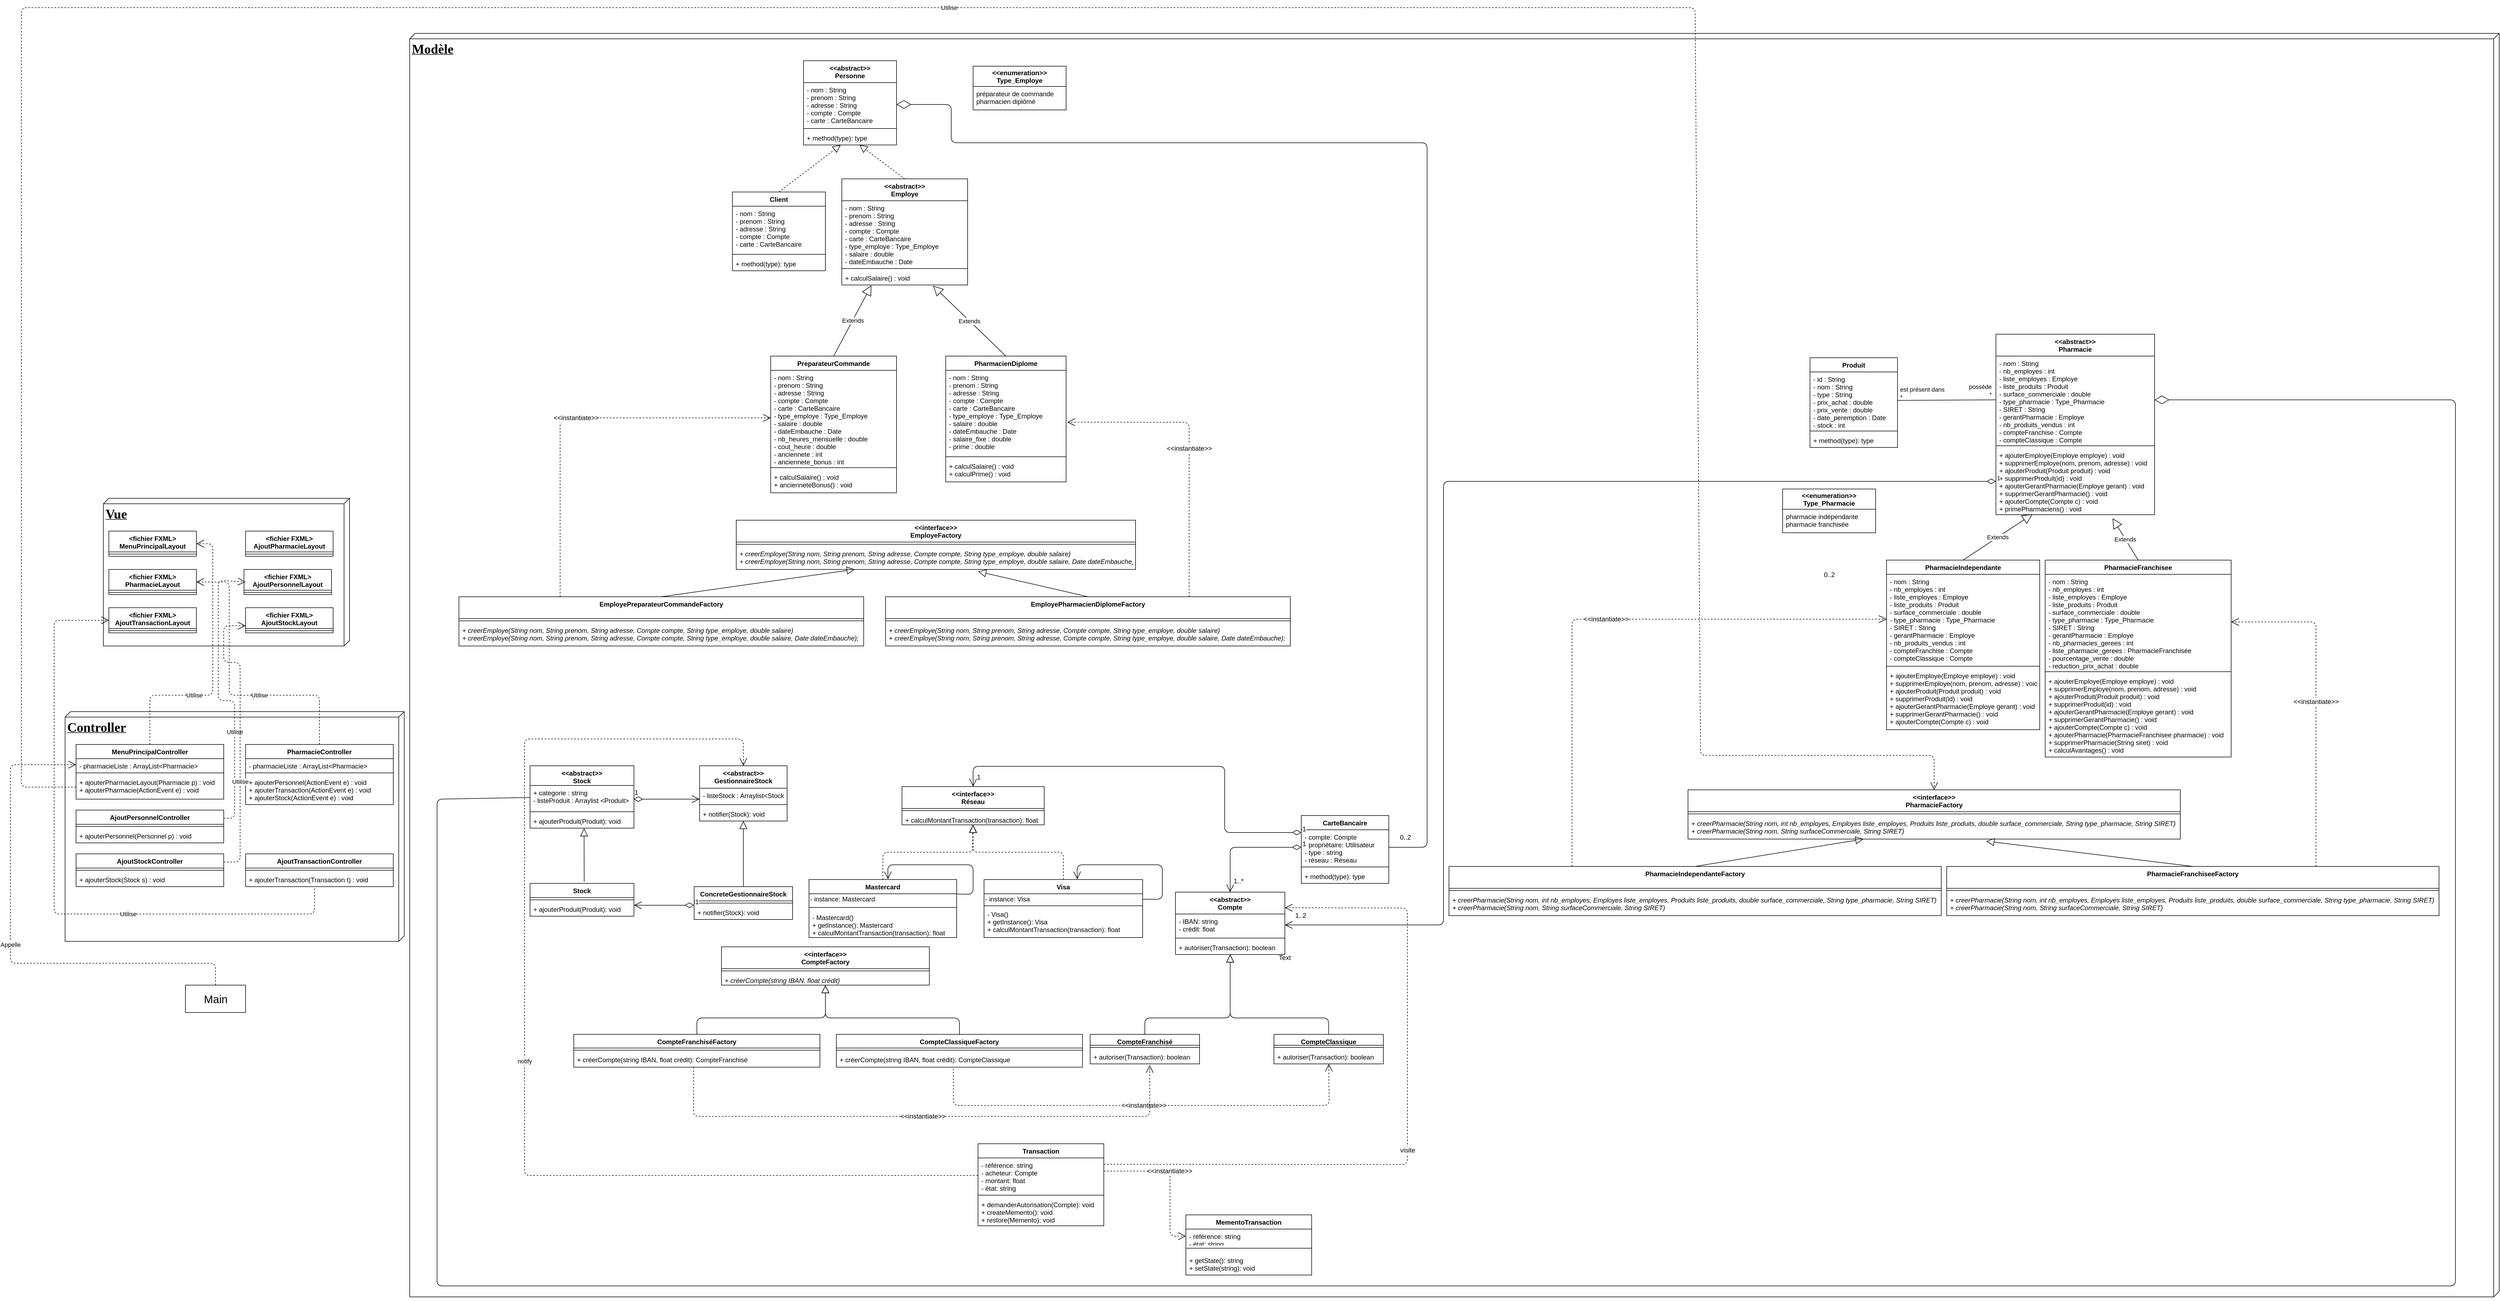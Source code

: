 <mxfile version="13.10.9"><diagram id="y8YlzwHdHRruXy3XjT17" name="Page-1"><mxGraphModel dx="3824" dy="4725" grid="1" gridSize="10" guides="1" tooltips="1" connect="1" arrows="1" fold="1" page="1" pageScale="1" pageWidth="827" pageHeight="1169" math="0" shadow="0"><root><mxCell id="0"/><mxCell id="1" parent="0"/><mxCell id="cpuLhWI4RlVGaVUx-RJy-17" value="&lt;b&gt;&lt;font face=&quot;Tahoma&quot; style=&quot;font-size: 24px&quot;&gt;Vue&lt;/font&gt;&lt;/b&gt;" style="verticalAlign=top;align=left;spacingTop=8;spacingLeft=2;spacingRight=12;shape=cube;size=10;direction=south;fontStyle=4;html=1;" vertex="1" parent="1"><mxGeometry x="-750" y="-1570" width="450" height="270" as="geometry"/></mxCell><mxCell id="cpuLhWI4RlVGaVUx-RJy-16" value="&lt;b&gt;&lt;font face=&quot;Tahoma&quot; style=&quot;font-size: 24px&quot;&gt;Modèle&lt;/font&gt;&lt;/b&gt;" style="verticalAlign=top;align=left;spacingTop=8;spacingLeft=2;spacingRight=12;shape=cube;size=10;direction=south;fontStyle=4;html=1;" vertex="1" parent="1"><mxGeometry x="-190" y="-2420" width="3820" height="2310" as="geometry"/></mxCell><mxCell id="FRvu5E5lsYuxIj6Ak4Ki-1" value="&lt;&lt;interface&gt;&gt;&#10;Réseau" style="swimlane;fontStyle=1;align=center;verticalAlign=top;childLayout=stackLayout;horizontal=1;startSize=40;horizontalStack=0;resizeParent=1;resizeParentMax=0;resizeLast=0;collapsible=1;marginBottom=0;fontSize=12;" parent="1" vertex="1"><mxGeometry x="710" y="-1043" width="260" height="70" as="geometry"/></mxCell><mxCell id="FRvu5E5lsYuxIj6Ak4Ki-2" value="" style="line;strokeWidth=1;fillColor=none;align=left;verticalAlign=middle;spacingTop=-1;spacingLeft=3;spacingRight=3;rotatable=0;labelPosition=right;points=[];portConstraint=eastwest;" parent="FRvu5E5lsYuxIj6Ak4Ki-1" vertex="1"><mxGeometry y="40" width="260" height="8" as="geometry"/></mxCell><mxCell id="FRvu5E5lsYuxIj6Ak4Ki-3" value="+ calculMontantTransaction(transaction): float" style="text;strokeColor=none;fillColor=none;align=left;verticalAlign=top;spacingLeft=4;spacingRight=4;overflow=hidden;rotatable=0;points=[[0,0.5],[1,0.5]];portConstraint=eastwest;" parent="FRvu5E5lsYuxIj6Ak4Ki-1" vertex="1"><mxGeometry y="48" width="260" height="22" as="geometry"/></mxCell><mxCell id="FRvu5E5lsYuxIj6Ak4Ki-4" value="Visa" style="swimlane;fontStyle=1;align=center;verticalAlign=top;childLayout=stackLayout;horizontal=1;startSize=26;horizontalStack=0;resizeParent=1;resizeParentMax=0;resizeLast=0;collapsible=1;marginBottom=0;" parent="1" vertex="1"><mxGeometry x="860" y="-873" width="290" height="106" as="geometry"/></mxCell><mxCell id="cpuLhWI4RlVGaVUx-RJy-6" value="- instance: Visa" style="text;html=1;align=left;verticalAlign=middle;resizable=0;points=[];autosize=1;" vertex="1" parent="FRvu5E5lsYuxIj6Ak4Ki-4"><mxGeometry y="26" width="290" height="20" as="geometry"/></mxCell><mxCell id="FRvu5E5lsYuxIj6Ak4Ki-5" value="" style="line;strokeWidth=1;fillColor=none;align=left;verticalAlign=middle;spacingTop=-1;spacingLeft=3;spacingRight=3;rotatable=0;labelPosition=right;points=[];portConstraint=eastwest;" parent="FRvu5E5lsYuxIj6Ak4Ki-4" vertex="1"><mxGeometry y="46" width="290" height="4" as="geometry"/></mxCell><mxCell id="FRvu5E5lsYuxIj6Ak4Ki-6" value="- Visa()&#10;+ getInstance(): Visa&#10;+ calculMontantTransaction(transaction): float" style="text;strokeColor=none;fillColor=none;align=left;verticalAlign=top;spacingLeft=4;spacingRight=4;overflow=hidden;rotatable=0;points=[[0,0.5],[1,0.5]];portConstraint=eastwest;" parent="FRvu5E5lsYuxIj6Ak4Ki-4" vertex="1"><mxGeometry y="50" width="290" height="56" as="geometry"/></mxCell><mxCell id="FRvu5E5lsYuxIj6Ak4Ki-7" value="Mastercard" style="swimlane;fontStyle=1;align=center;verticalAlign=top;childLayout=stackLayout;horizontal=1;startSize=26;horizontalStack=0;resizeParent=1;resizeParentMax=0;resizeLast=0;collapsible=1;marginBottom=0;" parent="1" vertex="1"><mxGeometry x="540" y="-873" width="270" height="106" as="geometry"/></mxCell><mxCell id="cpuLhWI4RlVGaVUx-RJy-5" value="- instance: Mastercard" style="text;html=1;align=left;verticalAlign=middle;resizable=0;points=[];autosize=1;" vertex="1" parent="FRvu5E5lsYuxIj6Ak4Ki-7"><mxGeometry y="26" width="270" height="20" as="geometry"/></mxCell><mxCell id="FRvu5E5lsYuxIj6Ak4Ki-8" value="" style="line;strokeWidth=1;fillColor=none;align=left;verticalAlign=middle;spacingTop=-1;spacingLeft=3;spacingRight=3;rotatable=0;labelPosition=right;points=[];portConstraint=eastwest;" parent="FRvu5E5lsYuxIj6Ak4Ki-7" vertex="1"><mxGeometry y="46" width="270" height="10" as="geometry"/></mxCell><mxCell id="FRvu5E5lsYuxIj6Ak4Ki-9" value="- Mastercard()&#10;+ getInstance(): Mastercard&#10;+ calculMontantTransaction(transaction): float" style="text;strokeColor=none;fillColor=none;align=left;verticalAlign=top;spacingLeft=4;spacingRight=4;overflow=hidden;rotatable=0;points=[[0,0.5],[1,0.5]];portConstraint=eastwest;" parent="FRvu5E5lsYuxIj6Ak4Ki-7" vertex="1"><mxGeometry y="56" width="270" height="50" as="geometry"/></mxCell><mxCell id="FRvu5E5lsYuxIj6Ak4Ki-10" value="" style="endArrow=block;dashed=1;endFill=0;endSize=12;html=1;fontSize=12;exitX=0.5;exitY=0;exitDx=0;exitDy=0;" parent="1" source="FRvu5E5lsYuxIj6Ak4Ki-7" target="FRvu5E5lsYuxIj6Ak4Ki-3" edge="1"><mxGeometry width="160" relative="1" as="geometry"><mxPoint x="760" y="-1003" as="sourcePoint"/><mxPoint x="838" y="-967" as="targetPoint"/><Array as="points"><mxPoint x="675" y="-923"/><mxPoint x="840" y="-923"/></Array></mxGeometry></mxCell><mxCell id="FRvu5E5lsYuxIj6Ak4Ki-11" value="" style="endArrow=block;dashed=1;endFill=0;endSize=12;html=1;fontSize=12;exitX=0.5;exitY=0;exitDx=0;exitDy=0;" parent="1" source="FRvu5E5lsYuxIj6Ak4Ki-4" target="FRvu5E5lsYuxIj6Ak4Ki-3" edge="1"><mxGeometry width="160" relative="1" as="geometry"><mxPoint x="880" y="-1053" as="sourcePoint"/><mxPoint x="1040" y="-1053" as="targetPoint"/><Array as="points"><mxPoint x="1005" y="-923"/><mxPoint x="839" y="-923"/></Array></mxGeometry></mxCell><mxCell id="FRvu5E5lsYuxIj6Ak4Ki-12" value="&lt;&lt;abstract&gt;&gt;&#10;Compte" style="swimlane;fontStyle=1;align=center;verticalAlign=top;childLayout=stackLayout;horizontal=1;startSize=40;horizontalStack=0;resizeParent=1;resizeParentMax=0;resizeLast=0;collapsible=1;marginBottom=0;fontSize=12;" parent="1" vertex="1"><mxGeometry x="1210" y="-850" width="200" height="114" as="geometry"/></mxCell><mxCell id="FRvu5E5lsYuxIj6Ak4Ki-13" value="- IBAN: string&#10;- crédit: float" style="text;strokeColor=none;fillColor=none;align=left;verticalAlign=top;spacingLeft=4;spacingRight=4;overflow=hidden;rotatable=0;points=[[0,0.5],[1,0.5]];portConstraint=eastwest;" parent="FRvu5E5lsYuxIj6Ak4Ki-12" vertex="1"><mxGeometry y="40" width="200" height="40" as="geometry"/></mxCell><mxCell id="FRvu5E5lsYuxIj6Ak4Ki-14" value="" style="line;strokeWidth=1;fillColor=none;align=left;verticalAlign=middle;spacingTop=-1;spacingLeft=3;spacingRight=3;rotatable=0;labelPosition=right;points=[];portConstraint=eastwest;" parent="FRvu5E5lsYuxIj6Ak4Ki-12" vertex="1"><mxGeometry y="80" width="200" height="8" as="geometry"/></mxCell><mxCell id="FRvu5E5lsYuxIj6Ak4Ki-15" value="+ autoriser(Transaction): boolean" style="text;strokeColor=none;fillColor=none;align=left;verticalAlign=top;spacingLeft=4;spacingRight=4;overflow=hidden;rotatable=0;points=[[0,0.5],[1,0.5]];portConstraint=eastwest;" parent="FRvu5E5lsYuxIj6Ak4Ki-12" vertex="1"><mxGeometry y="88" width="200" height="26" as="geometry"/></mxCell><mxCell id="FRvu5E5lsYuxIj6Ak4Ki-16" value="CompteClassique" style="swimlane;fontStyle=1;align=center;verticalAlign=top;childLayout=stackLayout;horizontal=1;startSize=20;horizontalStack=0;resizeParent=1;resizeParentMax=0;resizeLast=0;collapsible=1;marginBottom=0;fontSize=12;" parent="1" vertex="1"><mxGeometry x="1390" y="-590" width="200" height="54" as="geometry"/></mxCell><mxCell id="FRvu5E5lsYuxIj6Ak4Ki-17" value="" style="line;strokeWidth=1;fillColor=none;align=left;verticalAlign=middle;spacingTop=-1;spacingLeft=3;spacingRight=3;rotatable=0;labelPosition=right;points=[];portConstraint=eastwest;" parent="FRvu5E5lsYuxIj6Ak4Ki-16" vertex="1"><mxGeometry y="20" width="200" height="8" as="geometry"/></mxCell><mxCell id="FRvu5E5lsYuxIj6Ak4Ki-18" value="+ autoriser(Transaction): boolean" style="text;strokeColor=none;fillColor=none;align=left;verticalAlign=top;spacingLeft=4;spacingRight=4;overflow=hidden;rotatable=0;points=[[0,0.5],[1,0.5]];portConstraint=eastwest;" parent="FRvu5E5lsYuxIj6Ak4Ki-16" vertex="1"><mxGeometry y="28" width="200" height="26" as="geometry"/></mxCell><mxCell id="FRvu5E5lsYuxIj6Ak4Ki-19" value="CompteFranchisé" style="swimlane;fontStyle=1;align=center;verticalAlign=top;childLayout=stackLayout;horizontal=1;startSize=20;horizontalStack=0;resizeParent=1;resizeParentMax=0;resizeLast=0;collapsible=1;marginBottom=0;fontSize=12;" parent="1" vertex="1"><mxGeometry x="1054" y="-590" width="200" height="54" as="geometry"/></mxCell><mxCell id="FRvu5E5lsYuxIj6Ak4Ki-20" value="" style="line;strokeWidth=1;fillColor=none;align=left;verticalAlign=middle;spacingTop=-1;spacingLeft=3;spacingRight=3;rotatable=0;labelPosition=right;points=[];portConstraint=eastwest;" parent="FRvu5E5lsYuxIj6Ak4Ki-19" vertex="1"><mxGeometry y="20" width="200" height="8" as="geometry"/></mxCell><mxCell id="FRvu5E5lsYuxIj6Ak4Ki-21" value="+ autoriser(Transaction): boolean" style="text;strokeColor=none;fillColor=none;align=left;verticalAlign=top;spacingLeft=4;spacingRight=4;overflow=hidden;rotatable=0;points=[[0,0.5],[1,0.5]];portConstraint=eastwest;" parent="FRvu5E5lsYuxIj6Ak4Ki-19" vertex="1"><mxGeometry y="28" width="200" height="26" as="geometry"/></mxCell><mxCell id="FRvu5E5lsYuxIj6Ak4Ki-22" value="" style="endArrow=block;endFill=0;endSize=12;html=1;fontSize=12;exitX=0.5;exitY=0;exitDx=0;exitDy=0;" parent="1" source="FRvu5E5lsYuxIj6Ak4Ki-19" target="FRvu5E5lsYuxIj6Ak4Ki-15" edge="1"><mxGeometry width="160" relative="1" as="geometry"><mxPoint x="1070" y="-510" as="sourcePoint"/><mxPoint x="1310" y="-734" as="targetPoint"/><Array as="points"><mxPoint x="1154" y="-620"/><mxPoint x="1310" y="-620"/></Array></mxGeometry></mxCell><mxCell id="FRvu5E5lsYuxIj6Ak4Ki-23" value="" style="endArrow=block;endFill=0;endSize=12;html=1;fontSize=12;exitX=0.5;exitY=0;exitDx=0;exitDy=0;" parent="1" source="FRvu5E5lsYuxIj6Ak4Ki-16" target="FRvu5E5lsYuxIj6Ak4Ki-15" edge="1"><mxGeometry width="160" relative="1" as="geometry"><mxPoint x="1164" y="-580" as="sourcePoint"/><mxPoint x="1320" y="-640" as="targetPoint"/><Array as="points"><mxPoint x="1490" y="-620"/><mxPoint x="1310" y="-620"/></Array></mxGeometry></mxCell><mxCell id="FRvu5E5lsYuxIj6Ak4Ki-24" value="Transaction" style="swimlane;fontStyle=1;align=center;verticalAlign=top;childLayout=stackLayout;horizontal=1;startSize=26;horizontalStack=0;resizeParent=1;resizeParentMax=0;resizeLast=0;collapsible=1;marginBottom=0;fontSize=12;" parent="1" vertex="1"><mxGeometry x="849" y="-390" width="230" height="150" as="geometry"/></mxCell><mxCell id="FRvu5E5lsYuxIj6Ak4Ki-25" value="- référence: string&#10;- acheteur: Compte&#10;- montant: float&#10;- état: string" style="text;strokeColor=none;fillColor=none;align=left;verticalAlign=top;spacingLeft=4;spacingRight=4;overflow=hidden;rotatable=0;points=[[0,0.5],[1,0.5]];portConstraint=eastwest;" parent="FRvu5E5lsYuxIj6Ak4Ki-24" vertex="1"><mxGeometry y="26" width="230" height="64" as="geometry"/></mxCell><mxCell id="FRvu5E5lsYuxIj6Ak4Ki-26" value="" style="line;strokeWidth=1;fillColor=none;align=left;verticalAlign=middle;spacingTop=-1;spacingLeft=3;spacingRight=3;rotatable=0;labelPosition=right;points=[];portConstraint=eastwest;" parent="FRvu5E5lsYuxIj6Ak4Ki-24" vertex="1"><mxGeometry y="90" width="230" height="8" as="geometry"/></mxCell><mxCell id="FRvu5E5lsYuxIj6Ak4Ki-27" value="+ demanderAutorisation(Compte): void&#10;+ createMemento(): void&#10;+ restore(Memento): void" style="text;strokeColor=none;fillColor=none;align=left;verticalAlign=top;spacingLeft=4;spacingRight=4;overflow=hidden;rotatable=0;points=[[0,0.5],[1,0.5]];portConstraint=eastwest;" parent="FRvu5E5lsYuxIj6Ak4Ki-24" vertex="1"><mxGeometry y="98" width="230" height="52" as="geometry"/></mxCell><mxCell id="FRvu5E5lsYuxIj6Ak4Ki-28" value="visite" style="endArrow=open;endSize=12;dashed=1;html=1;fontSize=12;entryX=1;entryY=0.25;entryDx=0;entryDy=0;exitX=1;exitY=0.25;exitDx=0;exitDy=0;" parent="1" source="FRvu5E5lsYuxIj6Ak4Ki-24" target="FRvu5E5lsYuxIj6Ak4Ki-12" edge="1"><mxGeometry x="-0.068" width="160" relative="1" as="geometry"><mxPoint x="1634" y="-460" as="sourcePoint"/><mxPoint x="1390" y="-510" as="targetPoint"/><Array as="points"><mxPoint x="1634" y="-352"/><mxPoint x="1634" y="-821"/></Array><mxPoint as="offset"/></mxGeometry></mxCell><mxCell id="FRvu5E5lsYuxIj6Ak4Ki-29" value="&lt;&lt;abstract&gt;&gt;&#10;Stock" style="swimlane;fontStyle=1;align=center;verticalAlign=top;childLayout=stackLayout;horizontal=1;startSize=36;horizontalStack=0;resizeParent=1;resizeParentMax=0;resizeLast=0;collapsible=1;marginBottom=0;fontSize=12;" parent="1" vertex="1"><mxGeometry x="30" y="-1081" width="190" height="114" as="geometry"/></mxCell><mxCell id="FRvu5E5lsYuxIj6Ak4Ki-30" value="+ categorie : string&#10;- listeProduit : Arraylist &lt;Produit&gt;&#10;" style="text;strokeColor=none;fillColor=none;align=left;verticalAlign=top;spacingLeft=4;spacingRight=4;overflow=hidden;rotatable=0;points=[[0,0.5],[1,0.5]];portConstraint=eastwest;" parent="FRvu5E5lsYuxIj6Ak4Ki-29" vertex="1"><mxGeometry y="36" width="190" height="44" as="geometry"/></mxCell><mxCell id="FRvu5E5lsYuxIj6Ak4Ki-31" value="" style="line;strokeWidth=1;fillColor=none;align=left;verticalAlign=middle;spacingTop=-1;spacingLeft=3;spacingRight=3;rotatable=0;labelPosition=right;points=[];portConstraint=eastwest;" parent="FRvu5E5lsYuxIj6Ak4Ki-29" vertex="1"><mxGeometry y="80" width="190" height="8" as="geometry"/></mxCell><mxCell id="FRvu5E5lsYuxIj6Ak4Ki-32" value="+ ajouterProduit(Produit): void" style="text;strokeColor=none;fillColor=none;align=left;verticalAlign=top;spacingLeft=4;spacingRight=4;overflow=hidden;rotatable=0;points=[[0,0.5],[1,0.5]];portConstraint=eastwest;" parent="FRvu5E5lsYuxIj6Ak4Ki-29" vertex="1"><mxGeometry y="88" width="190" height="26" as="geometry"/></mxCell><mxCell id="FRvu5E5lsYuxIj6Ak4Ki-33" value="Stock" style="swimlane;fontStyle=1;align=center;verticalAlign=top;childLayout=stackLayout;horizontal=1;startSize=26;horizontalStack=0;resizeParent=1;resizeParentMax=0;resizeLast=0;collapsible=1;marginBottom=0;fontSize=12;" parent="1" vertex="1"><mxGeometry x="30" y="-866" width="190" height="60" as="geometry"/></mxCell><mxCell id="FRvu5E5lsYuxIj6Ak4Ki-35" value="" style="line;strokeWidth=1;fillColor=none;align=left;verticalAlign=middle;spacingTop=-1;spacingLeft=3;spacingRight=3;rotatable=0;labelPosition=right;points=[];portConstraint=eastwest;" parent="FRvu5E5lsYuxIj6Ak4Ki-33" vertex="1"><mxGeometry y="26" width="190" height="8" as="geometry"/></mxCell><mxCell id="FRvu5E5lsYuxIj6Ak4Ki-36" value="+ ajouterProduit(Produit): void" style="text;strokeColor=none;fillColor=none;align=left;verticalAlign=top;spacingLeft=4;spacingRight=4;overflow=hidden;rotatable=0;points=[[0,0.5],[1,0.5]];portConstraint=eastwest;" parent="FRvu5E5lsYuxIj6Ak4Ki-33" vertex="1"><mxGeometry y="34" width="190" height="26" as="geometry"/></mxCell><mxCell id="FRvu5E5lsYuxIj6Ak4Ki-37" value="ConcreteGestionnaireStock" style="swimlane;fontStyle=1;align=center;verticalAlign=top;childLayout=stackLayout;horizontal=1;startSize=26;horizontalStack=0;resizeParent=1;resizeParentMax=0;resizeLast=0;collapsible=1;marginBottom=0;fontSize=12;" parent="1" vertex="1"><mxGeometry x="330" y="-860" width="180" height="60" as="geometry"/></mxCell><mxCell id="FRvu5E5lsYuxIj6Ak4Ki-39" value="" style="line;strokeWidth=1;fillColor=none;align=left;verticalAlign=middle;spacingTop=-1;spacingLeft=3;spacingRight=3;rotatable=0;labelPosition=right;points=[];portConstraint=eastwest;" parent="FRvu5E5lsYuxIj6Ak4Ki-37" vertex="1"><mxGeometry y="26" width="180" height="8" as="geometry"/></mxCell><mxCell id="FRvu5E5lsYuxIj6Ak4Ki-40" value="+ notifier(Stock): void" style="text;strokeColor=none;fillColor=none;align=left;verticalAlign=top;spacingLeft=4;spacingRight=4;overflow=hidden;rotatable=0;points=[[0,0.5],[1,0.5]];portConstraint=eastwest;" parent="FRvu5E5lsYuxIj6Ak4Ki-37" vertex="1"><mxGeometry y="34" width="180" height="26" as="geometry"/></mxCell><mxCell id="FRvu5E5lsYuxIj6Ak4Ki-41" value="" style="endArrow=block;endFill=0;endSize=12;html=1;fontSize=12;entryX=0.52;entryY=1.016;entryDx=0;entryDy=0;entryPerimeter=0;" parent="1" target="FRvu5E5lsYuxIj6Ak4Ki-32" edge="1"><mxGeometry width="160" relative="1" as="geometry"><mxPoint x="129" y="-869" as="sourcePoint"/><mxPoint x="-36.4" y="-908.998" as="targetPoint"/><Array as="points"/></mxGeometry></mxCell><mxCell id="FRvu5E5lsYuxIj6Ak4Ki-42" value="&lt;&lt;abstract&gt;&gt;&#10;GestionnaireStock" style="swimlane;fontStyle=1;align=center;verticalAlign=top;childLayout=stackLayout;horizontal=1;startSize=41;horizontalStack=0;resizeParent=1;resizeParentMax=0;resizeLast=0;collapsible=1;marginBottom=0;fontSize=12;" parent="1" vertex="1"><mxGeometry x="340" y="-1081" width="160" height="101" as="geometry"/></mxCell><mxCell id="FRvu5E5lsYuxIj6Ak4Ki-43" value="- listeStock : Arraylist&lt;Stock&gt;&#10;" style="text;strokeColor=none;fillColor=none;align=left;verticalAlign=top;spacingLeft=4;spacingRight=4;overflow=hidden;rotatable=0;points=[[0,0.5],[1,0.5]];portConstraint=eastwest;" parent="FRvu5E5lsYuxIj6Ak4Ki-42" vertex="1"><mxGeometry y="41" width="160" height="26" as="geometry"/></mxCell><mxCell id="FRvu5E5lsYuxIj6Ak4Ki-44" value="" style="line;strokeWidth=1;fillColor=none;align=left;verticalAlign=middle;spacingTop=-1;spacingLeft=3;spacingRight=3;rotatable=0;labelPosition=right;points=[];portConstraint=eastwest;" parent="FRvu5E5lsYuxIj6Ak4Ki-42" vertex="1"><mxGeometry y="67" width="160" height="8" as="geometry"/></mxCell><mxCell id="FRvu5E5lsYuxIj6Ak4Ki-45" value="+ notifier(Stock): void" style="text;strokeColor=none;fillColor=none;align=left;verticalAlign=top;spacingLeft=4;spacingRight=4;overflow=hidden;rotatable=0;points=[[0,0.5],[1,0.5]];portConstraint=eastwest;" parent="FRvu5E5lsYuxIj6Ak4Ki-42" vertex="1"><mxGeometry y="75" width="160" height="26" as="geometry"/></mxCell><mxCell id="FRvu5E5lsYuxIj6Ak4Ki-47" value="" style="endArrow=block;endFill=0;endSize=12;html=1;fontSize=12;exitX=0.5;exitY=0;exitDx=0;exitDy=0;" parent="1" source="FRvu5E5lsYuxIj6Ak4Ki-37" target="FRvu5E5lsYuxIj6Ak4Ki-45" edge="1"><mxGeometry width="160" relative="1" as="geometry"><mxPoint x="130.0" y="-855" as="sourcePoint"/><mxPoint x="133.2" y="-974.584" as="targetPoint"/><Array as="points"/></mxGeometry></mxCell><mxCell id="FRvu5E5lsYuxIj6Ak4Ki-48" value="1" style="endArrow=open;html=1;endSize=12;startArrow=diamondThin;startSize=14;startFill=0;edgeStyle=orthogonalEdgeStyle;align=left;verticalAlign=bottom;fontSize=12;exitX=0;exitY=0.5;exitDx=0;exitDy=0;entryX=1;entryY=0.5;entryDx=0;entryDy=0;" parent="1" edge="1"><mxGeometry x="-1" y="3" relative="1" as="geometry"><mxPoint x="330" y="-826" as="sourcePoint"/><mxPoint x="220" y="-826" as="targetPoint"/></mxGeometry></mxCell><mxCell id="FRvu5E5lsYuxIj6Ak4Ki-49" value="&lt;&lt;interface&gt;&gt;&#10;CompteFactory" style="swimlane;fontStyle=1;align=center;verticalAlign=top;childLayout=stackLayout;horizontal=1;startSize=40;horizontalStack=0;resizeParent=1;resizeParentMax=0;resizeLast=0;collapsible=1;marginBottom=0;fontSize=12;" parent="1" vertex="1"><mxGeometry x="380" y="-750" width="380" height="70" as="geometry"/></mxCell><mxCell id="FRvu5E5lsYuxIj6Ak4Ki-50" value="" style="line;strokeWidth=1;fillColor=none;align=left;verticalAlign=middle;spacingTop=-1;spacingLeft=3;spacingRight=3;rotatable=0;labelPosition=right;points=[];portConstraint=eastwest;" parent="FRvu5E5lsYuxIj6Ak4Ki-49" vertex="1"><mxGeometry y="40" width="380" height="8" as="geometry"/></mxCell><mxCell id="FRvu5E5lsYuxIj6Ak4Ki-51" value="+ créerCompte(string IBAN, float crédit)" style="text;strokeColor=none;fillColor=none;align=left;verticalAlign=top;spacingLeft=4;spacingRight=4;overflow=hidden;rotatable=0;points=[[0,0.5],[1,0.5]];portConstraint=eastwest;fontStyle=2" parent="FRvu5E5lsYuxIj6Ak4Ki-49" vertex="1"><mxGeometry y="48" width="380" height="22" as="geometry"/></mxCell><mxCell id="FRvu5E5lsYuxIj6Ak4Ki-52" value="CompteFranchiséFactory" style="swimlane;fontStyle=1;align=center;verticalAlign=top;childLayout=stackLayout;horizontal=1;startSize=25;horizontalStack=0;resizeParent=1;resizeParentMax=0;resizeLast=0;collapsible=1;marginBottom=0;fontSize=12;" parent="1" vertex="1"><mxGeometry x="110" y="-590" width="450" height="60" as="geometry"/></mxCell><mxCell id="FRvu5E5lsYuxIj6Ak4Ki-53" value="" style="line;strokeWidth=1;fillColor=none;align=left;verticalAlign=middle;spacingTop=-1;spacingLeft=3;spacingRight=3;rotatable=0;labelPosition=right;points=[];portConstraint=eastwest;" parent="FRvu5E5lsYuxIj6Ak4Ki-52" vertex="1"><mxGeometry y="25" width="450" height="8" as="geometry"/></mxCell><mxCell id="FRvu5E5lsYuxIj6Ak4Ki-54" value="+ créerCompte(string IBAN, float crédit): CompteFranchisé" style="text;strokeColor=none;fillColor=none;align=left;verticalAlign=top;spacingLeft=4;spacingRight=4;overflow=hidden;rotatable=0;points=[[0,0.5],[1,0.5]];portConstraint=eastwest;fontStyle=0" parent="FRvu5E5lsYuxIj6Ak4Ki-52" vertex="1"><mxGeometry y="33" width="450" height="27" as="geometry"/></mxCell><mxCell id="FRvu5E5lsYuxIj6Ak4Ki-55" value="CompteClassiqueFactory" style="swimlane;fontStyle=1;align=center;verticalAlign=top;childLayout=stackLayout;horizontal=1;startSize=25;horizontalStack=0;resizeParent=1;resizeParentMax=0;resizeLast=0;collapsible=1;marginBottom=0;fontSize=12;" parent="1" vertex="1"><mxGeometry x="590" y="-590" width="450" height="60" as="geometry"/></mxCell><mxCell id="FRvu5E5lsYuxIj6Ak4Ki-56" value="" style="line;strokeWidth=1;fillColor=none;align=left;verticalAlign=middle;spacingTop=-1;spacingLeft=3;spacingRight=3;rotatable=0;labelPosition=right;points=[];portConstraint=eastwest;" parent="FRvu5E5lsYuxIj6Ak4Ki-55" vertex="1"><mxGeometry y="25" width="450" height="8" as="geometry"/></mxCell><mxCell id="FRvu5E5lsYuxIj6Ak4Ki-57" value="+ créerCompte(string IBAN, float crédit): CompteClassique" style="text;strokeColor=none;fillColor=none;align=left;verticalAlign=top;spacingLeft=4;spacingRight=4;overflow=hidden;rotatable=0;points=[[0,0.5],[1,0.5]];portConstraint=eastwest;" parent="FRvu5E5lsYuxIj6Ak4Ki-55" vertex="1"><mxGeometry y="33" width="450" height="27" as="geometry"/></mxCell><mxCell id="FRvu5E5lsYuxIj6Ak4Ki-58" value="" style="endArrow=block;endFill=0;endSize=12;html=1;fontSize=12;exitX=0.5;exitY=0;exitDx=0;exitDy=0;" parent="1" source="FRvu5E5lsYuxIj6Ak4Ki-52" target="FRvu5E5lsYuxIj6Ak4Ki-49" edge="1"><mxGeometry width="160" relative="1" as="geometry"><mxPoint x="680" y="-590" as="sourcePoint"/><mxPoint x="861.2" y="-647.998" as="targetPoint"/><Array as="points"><mxPoint x="335" y="-620"/><mxPoint x="570" y="-620"/></Array></mxGeometry></mxCell><mxCell id="FRvu5E5lsYuxIj6Ak4Ki-59" value="" style="endArrow=block;endFill=0;endSize=12;html=1;fontSize=12;exitX=0.5;exitY=0;exitDx=0;exitDy=0;" parent="1" source="FRvu5E5lsYuxIj6Ak4Ki-55" edge="1"><mxGeometry width="160" relative="1" as="geometry"><mxPoint x="1072" y="-606.5" as="sourcePoint"/><mxPoint x="570" y="-680" as="targetPoint"/><Array as="points"><mxPoint x="815" y="-620"/><mxPoint x="570" y="-620"/></Array></mxGeometry></mxCell><mxCell id="FRvu5E5lsYuxIj6Ak4Ki-60" value="&amp;lt;&amp;lt;instantiate&amp;gt;&amp;gt;" style="endArrow=open;endSize=12;dashed=1;html=1;fontSize=12;exitX=0.475;exitY=1.088;exitDx=0;exitDy=0;exitPerimeter=0;" parent="1" source="FRvu5E5lsYuxIj6Ak4Ki-57" target="FRvu5E5lsYuxIj6Ak4Ki-16" edge="1"><mxGeometry width="160" relative="1" as="geometry"><mxPoint x="900" y="-610" as="sourcePoint"/><mxPoint x="1480" y="-480" as="targetPoint"/><Array as="points"><mxPoint x="804" y="-460"/><mxPoint x="1491" y="-460"/></Array></mxGeometry></mxCell><mxCell id="FRvu5E5lsYuxIj6Ak4Ki-61" value="&amp;lt;&amp;lt;instantiate&amp;gt;&amp;gt;" style="endArrow=open;endSize=12;dashed=1;html=1;fontSize=12;exitX=0.487;exitY=0.991;exitDx=0;exitDy=0;exitPerimeter=0;entryX=0.545;entryY=1.088;entryDx=0;entryDy=0;entryPerimeter=0;" parent="1" source="FRvu5E5lsYuxIj6Ak4Ki-54" target="FRvu5E5lsYuxIj6Ak4Ki-21" edge="1"><mxGeometry width="160" relative="1" as="geometry"><mxPoint x="520" y="-497.712" as="sourcePoint"/><mxPoint x="1163.25" y="-510" as="targetPoint"/><Array as="points"><mxPoint x="329" y="-440"/><mxPoint x="1163" y="-440"/></Array></mxGeometry></mxCell><mxCell id="FRvu5E5lsYuxIj6Ak4Ki-62" value="CarteBancaire" style="swimlane;fontStyle=1;align=center;verticalAlign=top;childLayout=stackLayout;horizontal=1;startSize=26;horizontalStack=0;resizeParent=1;resizeParentMax=0;resizeLast=0;collapsible=1;marginBottom=0;fontSize=12;" parent="1" vertex="1"><mxGeometry x="1440" y="-990" width="160" height="124" as="geometry"/></mxCell><mxCell id="FRvu5E5lsYuxIj6Ak4Ki-63" value="- compte: Compte&#10;- propriétaire: Utilisateur&#10;- type : string&#10;- réseau : Réseau" style="text;strokeColor=none;fillColor=none;align=left;verticalAlign=top;spacingLeft=4;spacingRight=4;overflow=hidden;rotatable=0;points=[[0,0.5],[1,0.5]];portConstraint=eastwest;" parent="FRvu5E5lsYuxIj6Ak4Ki-62" vertex="1"><mxGeometry y="26" width="160" height="64" as="geometry"/></mxCell><mxCell id="FRvu5E5lsYuxIj6Ak4Ki-64" value="" style="line;strokeWidth=1;fillColor=none;align=left;verticalAlign=middle;spacingTop=-1;spacingLeft=3;spacingRight=3;rotatable=0;labelPosition=right;points=[];portConstraint=eastwest;" parent="FRvu5E5lsYuxIj6Ak4Ki-62" vertex="1"><mxGeometry y="90" width="160" height="8" as="geometry"/></mxCell><mxCell id="FRvu5E5lsYuxIj6Ak4Ki-65" value="+ method(type): type" style="text;strokeColor=none;fillColor=none;align=left;verticalAlign=top;spacingLeft=4;spacingRight=4;overflow=hidden;rotatable=0;points=[[0,0.5],[1,0.5]];portConstraint=eastwest;" parent="FRvu5E5lsYuxIj6Ak4Ki-62" vertex="1"><mxGeometry y="98" width="160" height="26" as="geometry"/></mxCell><mxCell id="FRvu5E5lsYuxIj6Ak4Ki-66" value="MementoTransaction" style="swimlane;fontStyle=1;align=center;verticalAlign=top;childLayout=stackLayout;horizontal=1;startSize=26;horizontalStack=0;resizeParent=1;resizeParentMax=0;resizeLast=0;collapsible=1;marginBottom=0;fontSize=12;" parent="1" vertex="1"><mxGeometry x="1229" y="-260" width="230" height="110" as="geometry"/></mxCell><mxCell id="FRvu5E5lsYuxIj6Ak4Ki-67" value="- référence: string&#10;- état: string" style="text;strokeColor=none;fillColor=none;align=left;verticalAlign=top;spacingLeft=4;spacingRight=4;overflow=hidden;rotatable=0;points=[[0,0.5],[1,0.5]];portConstraint=eastwest;" parent="FRvu5E5lsYuxIj6Ak4Ki-66" vertex="1"><mxGeometry y="26" width="230" height="26" as="geometry"/></mxCell><mxCell id="FRvu5E5lsYuxIj6Ak4Ki-68" value="" style="line;strokeWidth=1;fillColor=none;align=left;verticalAlign=middle;spacingTop=-1;spacingLeft=3;spacingRight=3;rotatable=0;labelPosition=right;points=[];portConstraint=eastwest;" parent="FRvu5E5lsYuxIj6Ak4Ki-66" vertex="1"><mxGeometry y="52" width="230" height="18" as="geometry"/></mxCell><mxCell id="FRvu5E5lsYuxIj6Ak4Ki-69" value="+ getState(): string&#10;+ setState(string): void" style="text;strokeColor=none;fillColor=none;align=left;verticalAlign=top;spacingLeft=4;spacingRight=4;overflow=hidden;rotatable=0;points=[[0,0.5],[1,0.5]];portConstraint=eastwest;" parent="FRvu5E5lsYuxIj6Ak4Ki-66" vertex="1"><mxGeometry y="70" width="230" height="40" as="geometry"/></mxCell><mxCell id="FRvu5E5lsYuxIj6Ak4Ki-70" value="&amp;lt;&amp;lt;instantiate&amp;gt;&amp;gt;" style="endArrow=open;endSize=12;dashed=1;html=1;fontSize=12;entryX=0;entryY=0.5;entryDx=0;entryDy=0;" parent="1" edge="1" target="FRvu5E5lsYuxIj6Ak4Ki-67"><mxGeometry x="-0.111" width="160" relative="1" as="geometry"><mxPoint x="1079" y="-340" as="sourcePoint"/><mxPoint x="1259" y="-340" as="targetPoint"/><Array as="points"><mxPoint x="1200" y="-340"/><mxPoint x="1200" y="-221"/></Array><mxPoint as="offset"/></mxGeometry></mxCell><mxCell id="cpuLhWI4RlVGaVUx-RJy-1" value="1" style="endArrow=open;html=1;endSize=12;startArrow=diamondThin;startSize=14;startFill=0;edgeStyle=orthogonalEdgeStyle;align=left;verticalAlign=bottom;fontSize=12;entryX=0.5;entryY=0;entryDx=0;entryDy=0;" edge="1" parent="1" source="FRvu5E5lsYuxIj6Ak4Ki-63" target="FRvu5E5lsYuxIj6Ak4Ki-12"><mxGeometry x="-1" y="3" relative="1" as="geometry"><mxPoint x="1630" y="-930" as="sourcePoint"/><mxPoint x="1880" y="-421" as="targetPoint"/></mxGeometry></mxCell><mxCell id="cpuLhWI4RlVGaVUx-RJy-3" value="1" style="endArrow=open;html=1;endSize=12;startArrow=diamondThin;startSize=14;startFill=0;edgeStyle=orthogonalEdgeStyle;align=left;verticalAlign=bottom;fontSize=12;entryX=0.5;entryY=0;entryDx=0;entryDy=0;exitX=0;exitY=0.25;exitDx=0;exitDy=0;" edge="1" parent="1" source="FRvu5E5lsYuxIj6Ak4Ki-62" target="FRvu5E5lsYuxIj6Ak4Ki-1"><mxGeometry x="-1" y="3" relative="1" as="geometry"><mxPoint x="1580" y="-922.0" as="sourcePoint"/><mxPoint x="1320" y="-840" as="targetPoint"/><Array as="points"><mxPoint x="1300" y="-959"/><mxPoint x="1300" y="-1080"/><mxPoint x="840" y="-1080"/></Array></mxGeometry></mxCell><mxCell id="cpuLhWI4RlVGaVUx-RJy-4" value="" style="endArrow=open;endFill=1;endSize=12;html=1;exitX=1;exitY=0.25;exitDx=0;exitDy=0;entryX=0.535;entryY=-0.006;entryDx=0;entryDy=0;entryPerimeter=0;" edge="1" parent="1" source="FRvu5E5lsYuxIj6Ak4Ki-7" target="FRvu5E5lsYuxIj6Ak4Ki-7"><mxGeometry width="160" relative="1" as="geometry"><mxPoint x="740" y="-880" as="sourcePoint"/><mxPoint x="690" y="-900" as="targetPoint"/><Array as="points"><mxPoint x="840" y="-846"/><mxPoint x="840" y="-900"/><mxPoint x="684" y="-900"/></Array></mxGeometry></mxCell><mxCell id="cpuLhWI4RlVGaVUx-RJy-7" value="" style="endArrow=open;endFill=1;endSize=12;html=1;entryX=0.535;entryY=-0.006;entryDx=0;entryDy=0;entryPerimeter=0;" edge="1" parent="1"><mxGeometry width="160" relative="1" as="geometry"><mxPoint x="1150" y="-837" as="sourcePoint"/><mxPoint x="1030.45" y="-873.636" as="targetPoint"/><Array as="points"><mxPoint x="1186" y="-837"/><mxPoint x="1186" y="-900"/><mxPoint x="1030" y="-900"/></Array></mxGeometry></mxCell><mxCell id="cpuLhWI4RlVGaVUx-RJy-8" value="1..*" style="text;html=1;align=center;verticalAlign=middle;resizable=0;points=[];autosize=1;" vertex="1" parent="1"><mxGeometry x="1310" y="-880" width="30" height="20" as="geometry"/></mxCell><mxCell id="cpuLhWI4RlVGaVUx-RJy-9" value="1" style="text;html=1;align=center;verticalAlign=middle;resizable=0;points=[];autosize=1;" vertex="1" parent="1"><mxGeometry x="840" y="-1070" width="20" height="20" as="geometry"/></mxCell><mxCell id="cpuLhWI4RlVGaVUx-RJy-10" value="notify" style="endArrow=open;endSize=12;dashed=1;html=1;exitX=0;exitY=0.5;exitDx=0;exitDy=0;entryX=0.5;entryY=0;entryDx=0;entryDy=0;" edge="1" parent="1" source="FRvu5E5lsYuxIj6Ak4Ki-25" target="FRvu5E5lsYuxIj6Ak4Ki-42"><mxGeometry width="160" relative="1" as="geometry"><mxPoint x="670" y="-250" as="sourcePoint"/><mxPoint x="290" y="-1150" as="targetPoint"/><Array as="points"><mxPoint x="20" y="-332"/><mxPoint x="20" y="-1130"/><mxPoint x="420" y="-1130"/></Array></mxGeometry></mxCell><mxCell id="cpuLhWI4RlVGaVUx-RJy-11" value="1" style="endArrow=open;html=1;endSize=12;startArrow=diamondThin;startSize=14;startFill=0;edgeStyle=orthogonalEdgeStyle;align=left;verticalAlign=bottom;fontSize=12;exitX=0.997;exitY=0.568;exitDx=0;exitDy=0;entryX=0;entryY=0.769;entryDx=0;entryDy=0;entryPerimeter=0;exitPerimeter=0;" edge="1" parent="1" source="FRvu5E5lsYuxIj6Ak4Ki-30" target="FRvu5E5lsYuxIj6Ak4Ki-43"><mxGeometry x="-1" y="3" relative="1" as="geometry"><mxPoint x="340" y="-816" as="sourcePoint"/><mxPoint x="230" y="-816" as="targetPoint"/></mxGeometry></mxCell><mxCell id="cpuLhWI4RlVGaVUx-RJy-12" value="&lt;fichier FXML&gt;&#10;MenuPrincipalLayout" style="swimlane;fontStyle=1;align=center;verticalAlign=top;childLayout=stackLayout;horizontal=1;startSize=38;horizontalStack=0;resizeParent=1;resizeParentMax=0;resizeLast=0;collapsible=1;marginBottom=0;" vertex="1" parent="1"><mxGeometry x="-740" y="-1510" width="160" height="46" as="geometry"/></mxCell><mxCell id="cpuLhWI4RlVGaVUx-RJy-14" value="" style="line;strokeWidth=1;fillColor=none;align=left;verticalAlign=middle;spacingTop=-1;spacingLeft=3;spacingRight=3;rotatable=0;labelPosition=right;points=[];portConstraint=eastwest;" vertex="1" parent="cpuLhWI4RlVGaVUx-RJy-12"><mxGeometry y="38" width="160" height="8" as="geometry"/></mxCell><mxCell id="cpuLhWI4RlVGaVUx-RJy-18" value="&lt;b&gt;&lt;font face=&quot;Tahoma&quot; style=&quot;font-size: 24px&quot;&gt;Controller&lt;/font&gt;&lt;/b&gt;" style="verticalAlign=top;align=left;spacingTop=8;spacingLeft=2;spacingRight=12;shape=cube;size=10;direction=south;fontStyle=4;html=1;" vertex="1" parent="1"><mxGeometry x="-820" y="-1180" width="620" height="420" as="geometry"/></mxCell><mxCell id="cpuLhWI4RlVGaVUx-RJy-19" value="&lt;fichier FXML&gt;&#10;PharmacieLayout" style="swimlane;fontStyle=1;align=center;verticalAlign=top;childLayout=stackLayout;horizontal=1;startSize=38;horizontalStack=0;resizeParent=1;resizeParentMax=0;resizeLast=0;collapsible=1;marginBottom=0;" vertex="1" parent="1"><mxGeometry x="-740" y="-1440" width="160" height="46" as="geometry"/></mxCell><mxCell id="cpuLhWI4RlVGaVUx-RJy-20" value="" style="line;strokeWidth=1;fillColor=none;align=left;verticalAlign=middle;spacingTop=-1;spacingLeft=3;spacingRight=3;rotatable=0;labelPosition=right;points=[];portConstraint=eastwest;" vertex="1" parent="cpuLhWI4RlVGaVUx-RJy-19"><mxGeometry y="38" width="160" height="8" as="geometry"/></mxCell><mxCell id="cpuLhWI4RlVGaVUx-RJy-21" value="&lt;fichier FXML&gt;&#10;AjoutPharmacieLayout" style="swimlane;fontStyle=1;align=center;verticalAlign=top;childLayout=stackLayout;horizontal=1;startSize=38;horizontalStack=0;resizeParent=1;resizeParentMax=0;resizeLast=0;collapsible=1;marginBottom=0;" vertex="1" parent="1"><mxGeometry x="-490" y="-1510" width="160" height="46" as="geometry"/></mxCell><mxCell id="cpuLhWI4RlVGaVUx-RJy-22" value="" style="line;strokeWidth=1;fillColor=none;align=left;verticalAlign=middle;spacingTop=-1;spacingLeft=3;spacingRight=3;rotatable=0;labelPosition=right;points=[];portConstraint=eastwest;" vertex="1" parent="cpuLhWI4RlVGaVUx-RJy-21"><mxGeometry y="38" width="160" height="8" as="geometry"/></mxCell><mxCell id="cpuLhWI4RlVGaVUx-RJy-23" value="&lt;fichier FXML&gt;&#10;AjoutPersonnelLayout" style="swimlane;fontStyle=1;align=center;verticalAlign=top;childLayout=stackLayout;horizontal=1;startSize=38;horizontalStack=0;resizeParent=1;resizeParentMax=0;resizeLast=0;collapsible=1;marginBottom=0;" vertex="1" parent="1"><mxGeometry x="-493" y="-1440" width="160" height="46" as="geometry"/></mxCell><mxCell id="cpuLhWI4RlVGaVUx-RJy-24" value="" style="line;strokeWidth=1;fillColor=none;align=left;verticalAlign=middle;spacingTop=-1;spacingLeft=3;spacingRight=3;rotatable=0;labelPosition=right;points=[];portConstraint=eastwest;" vertex="1" parent="cpuLhWI4RlVGaVUx-RJy-23"><mxGeometry y="38" width="160" height="8" as="geometry"/></mxCell><mxCell id="cpuLhWI4RlVGaVUx-RJy-25" value="&lt;fichier FXML&gt;&#10;AjoutTransactionLayout" style="swimlane;fontStyle=1;align=center;verticalAlign=top;childLayout=stackLayout;horizontal=1;startSize=38;horizontalStack=0;resizeParent=1;resizeParentMax=0;resizeLast=0;collapsible=1;marginBottom=0;" vertex="1" parent="1"><mxGeometry x="-740" y="-1370" width="160" height="46" as="geometry"/></mxCell><mxCell id="cpuLhWI4RlVGaVUx-RJy-26" value="" style="line;strokeWidth=1;fillColor=none;align=left;verticalAlign=middle;spacingTop=-1;spacingLeft=3;spacingRight=3;rotatable=0;labelPosition=right;points=[];portConstraint=eastwest;" vertex="1" parent="cpuLhWI4RlVGaVUx-RJy-25"><mxGeometry y="38" width="160" height="8" as="geometry"/></mxCell><mxCell id="cpuLhWI4RlVGaVUx-RJy-27" value="&lt;fichier FXML&gt;&#10;AjoutStockLayout" style="swimlane;fontStyle=1;align=center;verticalAlign=top;childLayout=stackLayout;horizontal=1;startSize=38;horizontalStack=0;resizeParent=1;resizeParentMax=0;resizeLast=0;collapsible=1;marginBottom=0;" vertex="1" parent="1"><mxGeometry x="-490" y="-1370" width="160" height="46" as="geometry"/></mxCell><mxCell id="cpuLhWI4RlVGaVUx-RJy-28" value="" style="line;strokeWidth=1;fillColor=none;align=left;verticalAlign=middle;spacingTop=-1;spacingLeft=3;spacingRight=3;rotatable=0;labelPosition=right;points=[];portConstraint=eastwest;" vertex="1" parent="cpuLhWI4RlVGaVUx-RJy-27"><mxGeometry y="38" width="160" height="8" as="geometry"/></mxCell><mxCell id="cpuLhWI4RlVGaVUx-RJy-29" value="&lt;font style=&quot;font-size: 20px&quot;&gt;Main&lt;/font&gt;" style="html=1;align=center;" vertex="1" parent="1"><mxGeometry x="-600" y="-680" width="110" height="50" as="geometry"/></mxCell><mxCell id="cpuLhWI4RlVGaVUx-RJy-32" value="MenuPrincipalController" style="swimlane;fontStyle=1;align=center;verticalAlign=top;childLayout=stackLayout;horizontal=1;startSize=26;horizontalStack=0;resizeParent=1;resizeParentMax=0;resizeLast=0;collapsible=1;marginBottom=0;" vertex="1" parent="1"><mxGeometry x="-800" y="-1120" width="270" height="100" as="geometry"/></mxCell><mxCell id="cpuLhWI4RlVGaVUx-RJy-33" value="- pharmacieListe : ArrayList&lt;Pharmacie&gt;" style="text;strokeColor=none;fillColor=none;align=left;verticalAlign=top;spacingLeft=4;spacingRight=4;overflow=hidden;rotatable=0;points=[[0,0.5],[1,0.5]];portConstraint=eastwest;" vertex="1" parent="cpuLhWI4RlVGaVUx-RJy-32"><mxGeometry y="26" width="270" height="22" as="geometry"/></mxCell><mxCell id="cpuLhWI4RlVGaVUx-RJy-34" value="" style="line;strokeWidth=1;fillColor=none;align=left;verticalAlign=middle;spacingTop=-1;spacingLeft=3;spacingRight=3;rotatable=0;labelPosition=right;points=[];portConstraint=eastwest;" vertex="1" parent="cpuLhWI4RlVGaVUx-RJy-32"><mxGeometry y="48" width="270" height="8" as="geometry"/></mxCell><mxCell id="cpuLhWI4RlVGaVUx-RJy-35" value="+ ajouterPharmacieLayout(Pharmacie p) : void&#10;+ ajouterPharmacie(ActionEvent e) : void" style="text;strokeColor=none;fillColor=none;align=left;verticalAlign=top;spacingLeft=4;spacingRight=4;overflow=hidden;rotatable=0;points=[[0,0.5],[1,0.5]];portConstraint=eastwest;" vertex="1" parent="cpuLhWI4RlVGaVUx-RJy-32"><mxGeometry y="56" width="270" height="44" as="geometry"/></mxCell><mxCell id="cpuLhWI4RlVGaVUx-RJy-36" value="Utilise" style="endArrow=open;endSize=12;dashed=1;html=1;exitX=0.5;exitY=0;exitDx=0;exitDy=0;entryX=1;entryY=0.5;entryDx=0;entryDy=0;" edge="1" parent="1" source="cpuLhWI4RlVGaVUx-RJy-32" target="cpuLhWI4RlVGaVUx-RJy-12"><mxGeometry x="-0.332" width="160" relative="1" as="geometry"><mxPoint x="-400" y="-1080" as="sourcePoint"/><mxPoint x="-240" y="-1080" as="targetPoint"/><Array as="points"><mxPoint x="-665" y="-1210"/><mxPoint x="-550" y="-1210"/><mxPoint x="-550" y="-1487"/></Array><mxPoint as="offset"/></mxGeometry></mxCell><mxCell id="cpuLhWI4RlVGaVUx-RJy-37" value="PharmacieController" style="swimlane;fontStyle=1;align=center;verticalAlign=top;childLayout=stackLayout;horizontal=1;startSize=26;horizontalStack=0;resizeParent=1;resizeParentMax=0;resizeLast=0;collapsible=1;marginBottom=0;" vertex="1" parent="1"><mxGeometry x="-490" y="-1120" width="270" height="110" as="geometry"/></mxCell><mxCell id="cpuLhWI4RlVGaVUx-RJy-38" value="- pharmacieListe : ArrayList&lt;Pharmacie&gt;" style="text;strokeColor=none;fillColor=none;align=left;verticalAlign=top;spacingLeft=4;spacingRight=4;overflow=hidden;rotatable=0;points=[[0,0.5],[1,0.5]];portConstraint=eastwest;" vertex="1" parent="cpuLhWI4RlVGaVUx-RJy-37"><mxGeometry y="26" width="270" height="22" as="geometry"/></mxCell><mxCell id="cpuLhWI4RlVGaVUx-RJy-39" value="" style="line;strokeWidth=1;fillColor=none;align=left;verticalAlign=middle;spacingTop=-1;spacingLeft=3;spacingRight=3;rotatable=0;labelPosition=right;points=[];portConstraint=eastwest;" vertex="1" parent="cpuLhWI4RlVGaVUx-RJy-37"><mxGeometry y="48" width="270" height="8" as="geometry"/></mxCell><mxCell id="cpuLhWI4RlVGaVUx-RJy-40" value="+ ajouterPersonnel(ActionEvent e) : void&#10;+ ajouterTransaction(ActionEvent e) : void&#10;+ ajouterStock(ActionEvent e) : void" style="text;strokeColor=none;fillColor=none;align=left;verticalAlign=top;spacingLeft=4;spacingRight=4;overflow=hidden;rotatable=0;points=[[0,0.5],[1,0.5]];portConstraint=eastwest;" vertex="1" parent="cpuLhWI4RlVGaVUx-RJy-37"><mxGeometry y="56" width="270" height="54" as="geometry"/></mxCell><mxCell id="cpuLhWI4RlVGaVUx-RJy-41" value="Utilise" style="endArrow=open;endSize=12;dashed=1;html=1;exitX=0.5;exitY=0;exitDx=0;exitDy=0;entryX=1;entryY=0.5;entryDx=0;entryDy=0;" edge="1" parent="1" source="cpuLhWI4RlVGaVUx-RJy-37" target="cpuLhWI4RlVGaVUx-RJy-19"><mxGeometry x="-0.232" width="160" relative="1" as="geometry"><mxPoint x="-655" y="-1070" as="sourcePoint"/><mxPoint x="-570" y="-1477" as="targetPoint"/><Array as="points"><mxPoint x="-355" y="-1210"/><mxPoint x="-520" y="-1210"/><mxPoint x="-520" y="-1417"/></Array><mxPoint as="offset"/></mxGeometry></mxCell><mxCell id="cpuLhWI4RlVGaVUx-RJy-42" value="AjoutPersonnelController" style="swimlane;fontStyle=1;align=center;verticalAlign=top;childLayout=stackLayout;horizontal=1;startSize=26;horizontalStack=0;resizeParent=1;resizeParentMax=0;resizeLast=0;collapsible=1;marginBottom=0;" vertex="1" parent="1"><mxGeometry x="-800" y="-1000" width="270" height="60" as="geometry"/></mxCell><mxCell id="cpuLhWI4RlVGaVUx-RJy-44" value="" style="line;strokeWidth=1;fillColor=none;align=left;verticalAlign=middle;spacingTop=-1;spacingLeft=3;spacingRight=3;rotatable=0;labelPosition=right;points=[];portConstraint=eastwest;" vertex="1" parent="cpuLhWI4RlVGaVUx-RJy-42"><mxGeometry y="26" width="270" height="8" as="geometry"/></mxCell><mxCell id="cpuLhWI4RlVGaVUx-RJy-45" value="+ ajouterPersonnel(Personnel p) : void&#10;" style="text;strokeColor=none;fillColor=none;align=left;verticalAlign=top;spacingLeft=4;spacingRight=4;overflow=hidden;rotatable=0;points=[[0,0.5],[1,0.5]];portConstraint=eastwest;" vertex="1" parent="cpuLhWI4RlVGaVUx-RJy-42"><mxGeometry y="34" width="270" height="26" as="geometry"/></mxCell><mxCell id="cpuLhWI4RlVGaVUx-RJy-46" value="Utilise" style="endArrow=open;endSize=12;dashed=1;html=1;exitX=1;exitY=0.25;exitDx=0;exitDy=0;" edge="1" parent="1" source="cpuLhWI4RlVGaVUx-RJy-42"><mxGeometry x="-0.332" width="160" relative="1" as="geometry"><mxPoint x="-655" y="-1110" as="sourcePoint"/><mxPoint x="-490" y="-1417" as="targetPoint"/><Array as="points"><mxPoint x="-510" y="-985"/><mxPoint x="-510" y="-1200"/><mxPoint x="-540" y="-1200"/><mxPoint x="-540" y="-1420"/></Array><mxPoint as="offset"/></mxGeometry></mxCell><mxCell id="cpuLhWI4RlVGaVUx-RJy-47" value="AjoutStockController" style="swimlane;fontStyle=1;align=center;verticalAlign=top;childLayout=stackLayout;horizontal=1;startSize=26;horizontalStack=0;resizeParent=1;resizeParentMax=0;resizeLast=0;collapsible=1;marginBottom=0;" vertex="1" parent="1"><mxGeometry x="-800" y="-920" width="270" height="60" as="geometry"/></mxCell><mxCell id="cpuLhWI4RlVGaVUx-RJy-48" value="" style="line;strokeWidth=1;fillColor=none;align=left;verticalAlign=middle;spacingTop=-1;spacingLeft=3;spacingRight=3;rotatable=0;labelPosition=right;points=[];portConstraint=eastwest;" vertex="1" parent="cpuLhWI4RlVGaVUx-RJy-47"><mxGeometry y="26" width="270" height="8" as="geometry"/></mxCell><mxCell id="cpuLhWI4RlVGaVUx-RJy-49" value="+ ajouterStock(Stock s) : void&#10;" style="text;strokeColor=none;fillColor=none;align=left;verticalAlign=top;spacingLeft=4;spacingRight=4;overflow=hidden;rotatable=0;points=[[0,0.5],[1,0.5]];portConstraint=eastwest;" vertex="1" parent="cpuLhWI4RlVGaVUx-RJy-47"><mxGeometry y="34" width="270" height="26" as="geometry"/></mxCell><mxCell id="cpuLhWI4RlVGaVUx-RJy-50" value="AjoutTransactionController" style="swimlane;fontStyle=1;align=center;verticalAlign=top;childLayout=stackLayout;horizontal=1;startSize=26;horizontalStack=0;resizeParent=1;resizeParentMax=0;resizeLast=0;collapsible=1;marginBottom=0;" vertex="1" parent="1"><mxGeometry x="-490" y="-920" width="270" height="60" as="geometry"/></mxCell><mxCell id="cpuLhWI4RlVGaVUx-RJy-51" value="" style="line;strokeWidth=1;fillColor=none;align=left;verticalAlign=middle;spacingTop=-1;spacingLeft=3;spacingRight=3;rotatable=0;labelPosition=right;points=[];portConstraint=eastwest;" vertex="1" parent="cpuLhWI4RlVGaVUx-RJy-50"><mxGeometry y="26" width="270" height="8" as="geometry"/></mxCell><mxCell id="cpuLhWI4RlVGaVUx-RJy-52" value="+ ajouterTransaction(Transaction t) : void&#10;" style="text;strokeColor=none;fillColor=none;align=left;verticalAlign=top;spacingLeft=4;spacingRight=4;overflow=hidden;rotatable=0;points=[[0,0.5],[1,0.5]];portConstraint=eastwest;" vertex="1" parent="cpuLhWI4RlVGaVUx-RJy-50"><mxGeometry y="34" width="270" height="26" as="geometry"/></mxCell><mxCell id="cpuLhWI4RlVGaVUx-RJy-53" value="Utilise" style="endArrow=open;endSize=12;dashed=1;html=1;exitX=1;exitY=0.25;exitDx=0;exitDy=0;" edge="1" parent="1"><mxGeometry x="-0.332" width="160" relative="1" as="geometry"><mxPoint x="-530.0" y="-905" as="sourcePoint"/><mxPoint x="-490" y="-1337" as="targetPoint"/><Array as="points"><mxPoint x="-500" y="-905"/><mxPoint x="-500" y="-1270"/><mxPoint x="-530" y="-1270"/><mxPoint x="-530" y="-1337"/></Array><mxPoint as="offset"/></mxGeometry></mxCell><mxCell id="cpuLhWI4RlVGaVUx-RJy-54" value="Utilise" style="endArrow=open;endSize=12;dashed=1;html=1;exitX=0.466;exitY=1.121;exitDx=0;exitDy=0;exitPerimeter=0;entryX=0;entryY=0.5;entryDx=0;entryDy=0;" edge="1" parent="1" source="cpuLhWI4RlVGaVUx-RJy-52" target="cpuLhWI4RlVGaVUx-RJy-25"><mxGeometry x="-0.332" width="160" relative="1" as="geometry"><mxPoint x="-520.0" y="-895" as="sourcePoint"/><mxPoint x="-480" y="-1327" as="targetPoint"/><Array as="points"><mxPoint x="-364" y="-810"/><mxPoint x="-840" y="-810"/><mxPoint x="-840" y="-1347"/></Array><mxPoint as="offset"/></mxGeometry></mxCell><mxCell id="cpuLhWI4RlVGaVUx-RJy-55" value="&lt;&lt;abstract&gt;&gt;&#10;Personne" style="swimlane;fontStyle=1;align=center;verticalAlign=top;childLayout=stackLayout;horizontal=1;startSize=40;horizontalStack=0;resizeParent=1;resizeParentMax=0;resizeLast=0;collapsible=1;marginBottom=0;" vertex="1" parent="1"><mxGeometry x="530" y="-2370" width="170" height="154" as="geometry"/></mxCell><mxCell id="cpuLhWI4RlVGaVUx-RJy-56" value="- nom : String&#10;- prenom : String&#10;- adresse : String&#10;- compte : Compte&#10;- carte : CarteBancaire&#10;" style="text;strokeColor=none;fillColor=none;align=left;verticalAlign=top;spacingLeft=4;spacingRight=4;overflow=hidden;rotatable=0;points=[[0,0.5],[1,0.5]];portConstraint=eastwest;" vertex="1" parent="cpuLhWI4RlVGaVUx-RJy-55"><mxGeometry y="40" width="170" height="80" as="geometry"/></mxCell><mxCell id="cpuLhWI4RlVGaVUx-RJy-57" value="" style="line;strokeWidth=1;fillColor=none;align=left;verticalAlign=middle;spacingTop=-1;spacingLeft=3;spacingRight=3;rotatable=0;labelPosition=right;points=[];portConstraint=eastwest;" vertex="1" parent="cpuLhWI4RlVGaVUx-RJy-55"><mxGeometry y="120" width="170" height="8" as="geometry"/></mxCell><mxCell id="cpuLhWI4RlVGaVUx-RJy-58" value="+ method(type): type" style="text;strokeColor=none;fillColor=none;align=left;verticalAlign=top;spacingLeft=4;spacingRight=4;overflow=hidden;rotatable=0;points=[[0,0.5],[1,0.5]];portConstraint=eastwest;" vertex="1" parent="cpuLhWI4RlVGaVUx-RJy-55"><mxGeometry y="128" width="170" height="26" as="geometry"/></mxCell><mxCell id="cpuLhWI4RlVGaVUx-RJy-59" value="&lt;&lt;abstract&gt;&gt;&#10;Employe" style="swimlane;fontStyle=1;align=center;verticalAlign=top;childLayout=stackLayout;horizontal=1;startSize=40;horizontalStack=0;resizeParent=1;resizeParentMax=0;resizeLast=0;collapsible=1;marginBottom=0;" vertex="1" parent="1"><mxGeometry x="600" y="-2154" width="230" height="194" as="geometry"/></mxCell><mxCell id="cpuLhWI4RlVGaVUx-RJy-60" value="- nom : String&#10;- prenom : String&#10;- adresse : String&#10;- compte : Compte&#10;- carte : CarteBancaire&#10;- type_employe : Type_Employe&#10;- salaire : double&#10;- dateEmbauche : Date" style="text;strokeColor=none;fillColor=none;align=left;verticalAlign=top;spacingLeft=4;spacingRight=4;overflow=hidden;rotatable=0;points=[[0,0.5],[1,0.5]];portConstraint=eastwest;" vertex="1" parent="cpuLhWI4RlVGaVUx-RJy-59"><mxGeometry y="40" width="230" height="120" as="geometry"/></mxCell><mxCell id="cpuLhWI4RlVGaVUx-RJy-61" value="" style="line;strokeWidth=1;fillColor=none;align=left;verticalAlign=middle;spacingTop=-1;spacingLeft=3;spacingRight=3;rotatable=0;labelPosition=right;points=[];portConstraint=eastwest;" vertex="1" parent="cpuLhWI4RlVGaVUx-RJy-59"><mxGeometry y="160" width="230" height="8" as="geometry"/></mxCell><mxCell id="cpuLhWI4RlVGaVUx-RJy-62" value="+ calculSalaire() : void" style="text;strokeColor=none;fillColor=none;align=left;verticalAlign=top;spacingLeft=4;spacingRight=4;overflow=hidden;rotatable=0;points=[[0,0.5],[1,0.5]];portConstraint=eastwest;" vertex="1" parent="cpuLhWI4RlVGaVUx-RJy-59"><mxGeometry y="168" width="230" height="26" as="geometry"/></mxCell><mxCell id="cpuLhWI4RlVGaVUx-RJy-63" value="PharmacienDiplome" style="swimlane;fontStyle=1;align=center;verticalAlign=top;childLayout=stackLayout;horizontal=1;startSize=26;horizontalStack=0;resizeParent=1;resizeParentMax=0;resizeLast=0;collapsible=1;marginBottom=0;" vertex="1" parent="1"><mxGeometry x="790" y="-1830" width="220" height="230" as="geometry"/></mxCell><mxCell id="cpuLhWI4RlVGaVUx-RJy-64" value="- nom : String&#10;- prenom : String&#10;- adresse : String&#10;- compte : Compte&#10;- carte : CarteBancaire&#10;- type_employe : Type_Employe&#10;- salaire : double&#10;- dateEmbauche : Date&#10;- salaire_fixe : double&#10;- prime : double" style="text;strokeColor=none;fillColor=none;align=left;verticalAlign=top;spacingLeft=4;spacingRight=4;overflow=hidden;rotatable=0;points=[[0,0.5],[1,0.5]];portConstraint=eastwest;" vertex="1" parent="cpuLhWI4RlVGaVUx-RJy-63"><mxGeometry y="26" width="220" height="154" as="geometry"/></mxCell><mxCell id="cpuLhWI4RlVGaVUx-RJy-65" value="" style="line;strokeWidth=1;fillColor=none;align=left;verticalAlign=middle;spacingTop=-1;spacingLeft=3;spacingRight=3;rotatable=0;labelPosition=right;points=[];portConstraint=eastwest;" vertex="1" parent="cpuLhWI4RlVGaVUx-RJy-63"><mxGeometry y="180" width="220" height="8" as="geometry"/></mxCell><mxCell id="cpuLhWI4RlVGaVUx-RJy-66" value="+ calculSalaire() : void&#10;+ calculPrime() : void" style="text;strokeColor=none;fillColor=none;align=left;verticalAlign=top;spacingLeft=4;spacingRight=4;overflow=hidden;rotatable=0;points=[[0,0.5],[1,0.5]];portConstraint=eastwest;" vertex="1" parent="cpuLhWI4RlVGaVUx-RJy-63"><mxGeometry y="188" width="220" height="42" as="geometry"/></mxCell><mxCell id="cpuLhWI4RlVGaVUx-RJy-67" value="PreparateurCommande" style="swimlane;fontStyle=1;align=center;verticalAlign=top;childLayout=stackLayout;horizontal=1;startSize=26;horizontalStack=0;resizeParent=1;resizeParentMax=0;resizeLast=0;collapsible=1;marginBottom=0;" vertex="1" parent="1"><mxGeometry x="470" y="-1830" width="230" height="250" as="geometry"/></mxCell><mxCell id="cpuLhWI4RlVGaVUx-RJy-68" value="- nom : String&#10;- prenom : String&#10;- adresse : String&#10;- compte : Compte&#10;- carte : CarteBancaire&#10;- type_employe : Type_Employe&#10;- salaire : double&#10;- dateEmbauche : Date&#10;- nb_heures_mensuelle : double&#10;- cout_heure : double&#10;- anciennete : int&#10;- anciennete_bonus : int" style="text;strokeColor=none;fillColor=none;align=left;verticalAlign=top;spacingLeft=4;spacingRight=4;overflow=hidden;rotatable=0;points=[[0,0.5],[1,0.5]];portConstraint=eastwest;" vertex="1" parent="cpuLhWI4RlVGaVUx-RJy-67"><mxGeometry y="26" width="230" height="174" as="geometry"/></mxCell><mxCell id="cpuLhWI4RlVGaVUx-RJy-69" value="" style="line;strokeWidth=1;fillColor=none;align=left;verticalAlign=middle;spacingTop=-1;spacingLeft=3;spacingRight=3;rotatable=0;labelPosition=right;points=[];portConstraint=eastwest;" vertex="1" parent="cpuLhWI4RlVGaVUx-RJy-67"><mxGeometry y="200" width="230" height="8" as="geometry"/></mxCell><mxCell id="cpuLhWI4RlVGaVUx-RJy-70" value="+ calculSalaire() : void&#10;+ ancienneteBonus() : void" style="text;strokeColor=none;fillColor=none;align=left;verticalAlign=top;spacingLeft=4;spacingRight=4;overflow=hidden;rotatable=0;points=[[0,0.5],[1,0.5]];portConstraint=eastwest;" vertex="1" parent="cpuLhWI4RlVGaVUx-RJy-67"><mxGeometry y="208" width="230" height="42" as="geometry"/></mxCell><mxCell id="cpuLhWI4RlVGaVUx-RJy-71" value="Extends" style="endArrow=block;endSize=16;endFill=0;html=1;exitX=0.5;exitY=0;exitDx=0;exitDy=0;entryX=0.235;entryY=1.023;entryDx=0;entryDy=0;entryPerimeter=0;" edge="1" parent="1" source="cpuLhWI4RlVGaVUx-RJy-67" target="cpuLhWI4RlVGaVUx-RJy-62"><mxGeometry width="160" relative="1" as="geometry"><mxPoint x="860" y="-2180" as="sourcePoint"/><mxPoint x="1020" y="-2180" as="targetPoint"/></mxGeometry></mxCell><mxCell id="cpuLhWI4RlVGaVUx-RJy-72" value="Extends" style="endArrow=block;endSize=16;endFill=0;html=1;exitX=0.5;exitY=0;exitDx=0;exitDy=0;entryX=0.725;entryY=1.054;entryDx=0;entryDy=0;entryPerimeter=0;" edge="1" parent="1" source="cpuLhWI4RlVGaVUx-RJy-63" target="cpuLhWI4RlVGaVUx-RJy-62"><mxGeometry width="160" relative="1" as="geometry"><mxPoint x="874" y="-2080" as="sourcePoint"/><mxPoint x="647.6" y="-2049.402" as="targetPoint"/></mxGeometry></mxCell><mxCell id="cpuLhWI4RlVGaVUx-RJy-73" value="" style="endArrow=block;dashed=1;endFill=0;endSize=12;html=1;exitX=0.5;exitY=0;exitDx=0;exitDy=0;" edge="1" parent="1" source="cpuLhWI4RlVGaVUx-RJy-59" target="cpuLhWI4RlVGaVUx-RJy-58"><mxGeometry width="160" relative="1" as="geometry"><mxPoint x="860" y="-2080" as="sourcePoint"/><mxPoint x="1020" y="-2080" as="targetPoint"/></mxGeometry></mxCell><mxCell id="cpuLhWI4RlVGaVUx-RJy-74" value="&lt;&lt;enumeration&gt;&gt;&#10;Type_Employe" style="swimlane;fontStyle=1;childLayout=stackLayout;horizontal=1;startSize=37;fillColor=none;horizontalStack=0;resizeParent=1;resizeParentMax=0;resizeLast=0;collapsible=1;marginBottom=0;" vertex="1" parent="1"><mxGeometry x="840" y="-2360" width="170" height="80" as="geometry"/></mxCell><mxCell id="cpuLhWI4RlVGaVUx-RJy-75" value="préparateur de commande&#10;pharmacien diplômé " style="text;strokeColor=none;fillColor=none;align=left;verticalAlign=top;spacingLeft=4;spacingRight=4;overflow=hidden;rotatable=0;points=[[0,0.5],[1,0.5]];portConstraint=eastwest;" vertex="1" parent="cpuLhWI4RlVGaVUx-RJy-74"><mxGeometry y="37" width="170" height="43" as="geometry"/></mxCell><mxCell id="cpuLhWI4RlVGaVUx-RJy-76" value="Client" style="swimlane;fontStyle=1;align=center;verticalAlign=top;childLayout=stackLayout;horizontal=1;startSize=26;horizontalStack=0;resizeParent=1;resizeParentMax=0;resizeLast=0;collapsible=1;marginBottom=0;" vertex="1" parent="1"><mxGeometry x="400" y="-2130" width="170" height="144" as="geometry"/></mxCell><mxCell id="cpuLhWI4RlVGaVUx-RJy-77" value="- nom : String&#10;- prenom : String&#10;- adresse : String&#10;- compte : Compte&#10;- carte : CarteBancaire&#10;" style="text;strokeColor=none;fillColor=none;align=left;verticalAlign=top;spacingLeft=4;spacingRight=4;overflow=hidden;rotatable=0;points=[[0,0.5],[1,0.5]];portConstraint=eastwest;" vertex="1" parent="cpuLhWI4RlVGaVUx-RJy-76"><mxGeometry y="26" width="170" height="84" as="geometry"/></mxCell><mxCell id="cpuLhWI4RlVGaVUx-RJy-78" value="" style="line;strokeWidth=1;fillColor=none;align=left;verticalAlign=middle;spacingTop=-1;spacingLeft=3;spacingRight=3;rotatable=0;labelPosition=right;points=[];portConstraint=eastwest;" vertex="1" parent="cpuLhWI4RlVGaVUx-RJy-76"><mxGeometry y="110" width="170" height="8" as="geometry"/></mxCell><mxCell id="cpuLhWI4RlVGaVUx-RJy-79" value="+ method(type): type" style="text;strokeColor=none;fillColor=none;align=left;verticalAlign=top;spacingLeft=4;spacingRight=4;overflow=hidden;rotatable=0;points=[[0,0.5],[1,0.5]];portConstraint=eastwest;" vertex="1" parent="cpuLhWI4RlVGaVUx-RJy-76"><mxGeometry y="118" width="170" height="26" as="geometry"/></mxCell><mxCell id="cpuLhWI4RlVGaVUx-RJy-80" value="" style="endArrow=block;dashed=1;endFill=0;endSize=12;html=1;exitX=0.5;exitY=0;exitDx=0;exitDy=0;" edge="1" parent="1" source="cpuLhWI4RlVGaVUx-RJy-76" target="cpuLhWI4RlVGaVUx-RJy-58"><mxGeometry width="160" relative="1" as="geometry"><mxPoint x="725" y="-2144" as="sourcePoint"/><mxPoint x="724.4" y="-2194.596" as="targetPoint"/></mxGeometry></mxCell><mxCell id="cpuLhWI4RlVGaVUx-RJy-81" value="&lt;&lt;interface&gt;&gt;&#10;EmployeFactory" style="swimlane;fontStyle=1;align=center;verticalAlign=top;childLayout=stackLayout;horizontal=1;startSize=40;horizontalStack=0;resizeParent=1;resizeParentMax=0;resizeLast=0;collapsible=1;marginBottom=0;fontSize=12;" vertex="1" parent="1"><mxGeometry x="407" y="-1530" width="730" height="90" as="geometry"/></mxCell><mxCell id="cpuLhWI4RlVGaVUx-RJy-82" value="" style="line;strokeWidth=1;fillColor=none;align=left;verticalAlign=middle;spacingTop=-1;spacingLeft=3;spacingRight=3;rotatable=0;labelPosition=right;points=[];portConstraint=eastwest;" vertex="1" parent="cpuLhWI4RlVGaVUx-RJy-81"><mxGeometry y="40" width="730" height="8" as="geometry"/></mxCell><mxCell id="cpuLhWI4RlVGaVUx-RJy-83" value="+ creerEmploye(String nom, String prenom, String adresse, Compte compte, String type_employe, double salaire)&#10;+ creerEmploye(String nom, String prenom, String adresse, Compte compte, String type_employe, double salaire, Date dateEmbauche);" style="text;strokeColor=none;fillColor=none;align=left;verticalAlign=top;spacingLeft=4;spacingRight=4;overflow=hidden;rotatable=0;points=[[0,0.5],[1,0.5]];portConstraint=eastwest;fontStyle=2" vertex="1" parent="cpuLhWI4RlVGaVUx-RJy-81"><mxGeometry y="48" width="730" height="42" as="geometry"/></mxCell><mxCell id="cpuLhWI4RlVGaVUx-RJy-84" value="EmployePreparateurCommandeFactory" style="swimlane;fontStyle=1;align=center;verticalAlign=top;childLayout=stackLayout;horizontal=1;startSize=40;horizontalStack=0;resizeParent=1;resizeParentMax=0;resizeLast=0;collapsible=1;marginBottom=0;fontSize=12;" vertex="1" parent="1"><mxGeometry x="-100" y="-1390" width="740" height="90" as="geometry"/></mxCell><mxCell id="cpuLhWI4RlVGaVUx-RJy-85" value="" style="line;strokeWidth=1;fillColor=none;align=left;verticalAlign=middle;spacingTop=-1;spacingLeft=3;spacingRight=3;rotatable=0;labelPosition=right;points=[];portConstraint=eastwest;" vertex="1" parent="cpuLhWI4RlVGaVUx-RJy-84"><mxGeometry y="40" width="740" height="8" as="geometry"/></mxCell><mxCell id="cpuLhWI4RlVGaVUx-RJy-86" value="+ creerEmploye(String nom, String prenom, String adresse, Compte compte, String type_employe, double salaire)&#10;+ creerEmploye(String nom, String prenom, String adresse, Compte compte, String type_employe, double salaire, Date dateEmbauche);" style="text;strokeColor=none;fillColor=none;align=left;verticalAlign=top;spacingLeft=4;spacingRight=4;overflow=hidden;rotatable=0;points=[[0,0.5],[1,0.5]];portConstraint=eastwest;fontStyle=2" vertex="1" parent="cpuLhWI4RlVGaVUx-RJy-84"><mxGeometry y="48" width="740" height="42" as="geometry"/></mxCell><mxCell id="cpuLhWI4RlVGaVUx-RJy-87" value="EmployePharmacienDiplomeFactory" style="swimlane;fontStyle=1;align=center;verticalAlign=top;childLayout=stackLayout;horizontal=1;startSize=40;horizontalStack=0;resizeParent=1;resizeParentMax=0;resizeLast=0;collapsible=1;marginBottom=0;fontSize=12;" vertex="1" parent="1"><mxGeometry x="680" y="-1390" width="740" height="90" as="geometry"/></mxCell><mxCell id="cpuLhWI4RlVGaVUx-RJy-88" value="" style="line;strokeWidth=1;fillColor=none;align=left;verticalAlign=middle;spacingTop=-1;spacingLeft=3;spacingRight=3;rotatable=0;labelPosition=right;points=[];portConstraint=eastwest;" vertex="1" parent="cpuLhWI4RlVGaVUx-RJy-87"><mxGeometry y="40" width="740" height="8" as="geometry"/></mxCell><mxCell id="cpuLhWI4RlVGaVUx-RJy-89" value="+ creerEmploye(String nom, String prenom, String adresse, Compte compte, String type_employe, double salaire)&#10;+ creerEmploye(String nom, String prenom, String adresse, Compte compte, String type_employe, double salaire, Date dateEmbauche);" style="text;strokeColor=none;fillColor=none;align=left;verticalAlign=top;spacingLeft=4;spacingRight=4;overflow=hidden;rotatable=0;points=[[0,0.5],[1,0.5]];portConstraint=eastwest;fontStyle=2" vertex="1" parent="cpuLhWI4RlVGaVUx-RJy-87"><mxGeometry y="48" width="740" height="42" as="geometry"/></mxCell><mxCell id="cpuLhWI4RlVGaVUx-RJy-90" value="" style="endArrow=block;endFill=0;endSize=12;html=1;fontSize=12;exitX=0.5;exitY=0;exitDx=0;exitDy=0;" edge="1" parent="1" source="cpuLhWI4RlVGaVUx-RJy-84" target="cpuLhWI4RlVGaVUx-RJy-83"><mxGeometry width="160" relative="1" as="geometry"><mxPoint x="75" y="-2130" as="sourcePoint"/><mxPoint x="440" y="-2230" as="targetPoint"/><Array as="points"/></mxGeometry></mxCell><mxCell id="cpuLhWI4RlVGaVUx-RJy-91" value="" style="endArrow=block;endFill=0;endSize=12;html=1;fontSize=12;exitX=0.5;exitY=0;exitDx=0;exitDy=0;entryX=0.606;entryY=1.091;entryDx=0;entryDy=0;entryPerimeter=0;" edge="1" parent="1" source="cpuLhWI4RlVGaVUx-RJy-87" target="cpuLhWI4RlVGaVUx-RJy-83"><mxGeometry width="160" relative="1" as="geometry"><mxPoint x="430" y="-1380.0" as="sourcePoint"/><mxPoint x="807.654" y="-1450.0" as="targetPoint"/><Array as="points"/></mxGeometry></mxCell><mxCell id="cpuLhWI4RlVGaVUx-RJy-92" value="&amp;lt;&amp;lt;instantiate&amp;gt;&amp;gt;" style="endArrow=open;endSize=12;dashed=1;html=1;fontSize=12;exitX=0.25;exitY=0;exitDx=0;exitDy=0;entryX=0;entryY=0.5;entryDx=0;entryDy=0;" edge="1" parent="1" source="cpuLhWI4RlVGaVUx-RJy-84" target="cpuLhWI4RlVGaVUx-RJy-68"><mxGeometry width="160" relative="1" as="geometry"><mxPoint x="35.0" y="-1530" as="sourcePoint"/><mxPoint x="660.0" y="-1967" as="targetPoint"/><Array as="points"><mxPoint x="85" y="-1717"/></Array></mxGeometry></mxCell><mxCell id="cpuLhWI4RlVGaVUx-RJy-93" value="&amp;lt;&amp;lt;instantiate&amp;gt;&amp;gt;" style="endArrow=open;endSize=12;dashed=1;html=1;fontSize=12;exitX=0.75;exitY=0;exitDx=0;exitDy=0;entryX=1.01;entryY=0.616;entryDx=0;entryDy=0;entryPerimeter=0;" edge="1" parent="1" source="cpuLhWI4RlVGaVUx-RJy-87" target="cpuLhWI4RlVGaVUx-RJy-64"><mxGeometry width="160" relative="1" as="geometry"><mxPoint x="147.5" y="-1380" as="sourcePoint"/><mxPoint x="480" y="-1717.0" as="targetPoint"/><Array as="points"><mxPoint x="1235" y="-1709"/></Array></mxGeometry></mxCell><mxCell id="cpuLhWI4RlVGaVUx-RJy-94" value="Produit" style="swimlane;fontStyle=1;align=center;verticalAlign=top;childLayout=stackLayout;horizontal=1;startSize=26;horizontalStack=0;resizeParent=1;resizeParentMax=0;resizeLast=0;collapsible=1;marginBottom=0;" vertex="1" parent="1"><mxGeometry x="2370" y="-1827" width="160" height="164" as="geometry"/></mxCell><mxCell id="cpuLhWI4RlVGaVUx-RJy-95" value="- id : String&#10;- nom : String&#10;- type : String&#10;- prix_achat : double&#10;- prix_vente : double&#10;- date_peremption : Date&#10;- stock : int" style="text;strokeColor=none;fillColor=none;align=left;verticalAlign=top;spacingLeft=4;spacingRight=4;overflow=hidden;rotatable=0;points=[[0,0.5],[1,0.5]];portConstraint=eastwest;" vertex="1" parent="cpuLhWI4RlVGaVUx-RJy-94"><mxGeometry y="26" width="160" height="104" as="geometry"/></mxCell><mxCell id="cpuLhWI4RlVGaVUx-RJy-96" value="" style="line;strokeWidth=1;fillColor=none;align=left;verticalAlign=middle;spacingTop=-1;spacingLeft=3;spacingRight=3;rotatable=0;labelPosition=right;points=[];portConstraint=eastwest;" vertex="1" parent="cpuLhWI4RlVGaVUx-RJy-94"><mxGeometry y="130" width="160" height="8" as="geometry"/></mxCell><mxCell id="cpuLhWI4RlVGaVUx-RJy-97" value="+ method(type): type" style="text;strokeColor=none;fillColor=none;align=left;verticalAlign=top;spacingLeft=4;spacingRight=4;overflow=hidden;rotatable=0;points=[[0,0.5],[1,0.5]];portConstraint=eastwest;" vertex="1" parent="cpuLhWI4RlVGaVUx-RJy-94"><mxGeometry y="138" width="160" height="26" as="geometry"/></mxCell><mxCell id="cpuLhWI4RlVGaVUx-RJy-98" value="&lt;&lt;abstract&gt;&gt;&#10;Pharmacie" style="swimlane;fontStyle=1;align=center;verticalAlign=top;childLayout=stackLayout;horizontal=1;startSize=40;horizontalStack=0;resizeParent=1;resizeParentMax=0;resizeLast=0;collapsible=1;marginBottom=0;" vertex="1" parent="1"><mxGeometry x="2710" y="-1870" width="290" height="330" as="geometry"/></mxCell><mxCell id="cpuLhWI4RlVGaVUx-RJy-99" value="- nom : String&#10;- nb_employes : int&#10;- liste_employes : Employe&#10;- liste_produits : Produit&#10;- surface_commerciale : double&#10;- type_pharmacie : Type_Pharmacie&#10;- SIRET : String&#10;- gerantPharmacie : Employe&#10;- nb_produits_vendus : int&#10;- compteFranchise : Compte&#10;- compteClassique : Compte" style="text;strokeColor=none;fillColor=none;align=left;verticalAlign=top;spacingLeft=4;spacingRight=4;overflow=hidden;rotatable=0;points=[[0,0.5],[1,0.5]];portConstraint=eastwest;" vertex="1" parent="cpuLhWI4RlVGaVUx-RJy-98"><mxGeometry y="40" width="290" height="160" as="geometry"/></mxCell><mxCell id="cpuLhWI4RlVGaVUx-RJy-100" value="" style="line;strokeWidth=1;fillColor=none;align=left;verticalAlign=middle;spacingTop=-1;spacingLeft=3;spacingRight=3;rotatable=0;labelPosition=right;points=[];portConstraint=eastwest;" vertex="1" parent="cpuLhWI4RlVGaVUx-RJy-98"><mxGeometry y="200" width="290" height="8" as="geometry"/></mxCell><mxCell id="cpuLhWI4RlVGaVUx-RJy-101" value="+ ajouterEmploye(Employe employe) : void&#10;+ supprimerEmploye(nom, prenom, adresse) : void&#10;+ ajouterProduit(Produit produit) : void&#10;+ supprimerProduit(id) : void&#10;+ ajouterGerantPharmacie(Employe gerant) : void&#10;+ supprimerGerantPharmacie() : void&#10;+ ajouterCompte(Compte c) : void&#10;+ primePharmaciens() : void" style="text;strokeColor=none;fillColor=none;align=left;verticalAlign=top;spacingLeft=4;spacingRight=4;overflow=hidden;rotatable=0;points=[[0,0.5],[1,0.5]];portConstraint=eastwest;" vertex="1" parent="cpuLhWI4RlVGaVUx-RJy-98"><mxGeometry y="208" width="290" height="122" as="geometry"/></mxCell><mxCell id="cpuLhWI4RlVGaVUx-RJy-102" value="PharmacieIndependante" style="swimlane;fontStyle=1;align=center;verticalAlign=top;childLayout=stackLayout;horizontal=1;startSize=26;horizontalStack=0;resizeParent=1;resizeParentMax=0;resizeLast=0;collapsible=1;marginBottom=0;" vertex="1" parent="1"><mxGeometry x="2510" y="-1457" width="280" height="310" as="geometry"/></mxCell><mxCell id="cpuLhWI4RlVGaVUx-RJy-103" value="- nom : String&#10;- nb_employes : int&#10;- liste_employes : Employe&#10;- liste_produits : Produit&#10;- surface_commerciale : double&#10;- type_pharmacie : Type_Pharmacie&#10;- SIRET : String&#10;- gerantPharmacie : Employe&#10;- nb_produits_vendus : int&#10;- compteFranchise : Compte&#10;- compteClassique : Compte" style="text;strokeColor=none;fillColor=none;align=left;verticalAlign=top;spacingLeft=4;spacingRight=4;overflow=hidden;rotatable=0;points=[[0,0.5],[1,0.5]];portConstraint=eastwest;" vertex="1" parent="cpuLhWI4RlVGaVUx-RJy-102"><mxGeometry y="26" width="280" height="164" as="geometry"/></mxCell><mxCell id="cpuLhWI4RlVGaVUx-RJy-104" value="" style="line;strokeWidth=1;fillColor=none;align=left;verticalAlign=middle;spacingTop=-1;spacingLeft=3;spacingRight=3;rotatable=0;labelPosition=right;points=[];portConstraint=eastwest;" vertex="1" parent="cpuLhWI4RlVGaVUx-RJy-102"><mxGeometry y="190" width="280" height="8" as="geometry"/></mxCell><mxCell id="cpuLhWI4RlVGaVUx-RJy-105" value="+ ajouterEmploye(Employe employe) : void&#10;+ supprimerEmploye(nom, prenom, adresse) : void&#10;+ ajouterProduit(Produit produit) : void&#10;+ supprimerProduit(id) : void&#10;+ ajouterGerantPharmacie(Employe gerant) : void&#10;+ supprimerGerantPharmacie() : void&#10;+ ajouterCompte(Compte c) : void" style="text;strokeColor=none;fillColor=none;align=left;verticalAlign=top;spacingLeft=4;spacingRight=4;overflow=hidden;rotatable=0;points=[[0,0.5],[1,0.5]];portConstraint=eastwest;" vertex="1" parent="cpuLhWI4RlVGaVUx-RJy-102"><mxGeometry y="198" width="280" height="112" as="geometry"/></mxCell><mxCell id="cpuLhWI4RlVGaVUx-RJy-106" value="PharmacieFranchisee" style="swimlane;fontStyle=1;align=center;verticalAlign=top;childLayout=stackLayout;horizontal=1;startSize=26;horizontalStack=0;resizeParent=1;resizeParentMax=0;resizeLast=0;collapsible=1;marginBottom=0;" vertex="1" parent="1"><mxGeometry x="2800" y="-1457" width="340" height="360" as="geometry"/></mxCell><mxCell id="cpuLhWI4RlVGaVUx-RJy-107" value="- nom : String&#10;- nb_employes : int&#10;- liste_employes : Employe&#10;- liste_produits : Produit&#10;- surface_commerciale : double&#10;- type_pharmacie : Type_Pharmacie&#10;- SIRET : String&#10;- gerantPharmacie : Employe&#10;- nb_pharmacies_gerees : int&#10;- liste_pharmacie_gerees : PharmacieFranchisée&#10;- pourcentage_vente : double&#10;- reduction_prix_achat : double&#10;" style="text;strokeColor=none;fillColor=none;align=left;verticalAlign=top;spacingLeft=4;spacingRight=4;overflow=hidden;rotatable=0;points=[[0,0.5],[1,0.5]];portConstraint=eastwest;" vertex="1" parent="cpuLhWI4RlVGaVUx-RJy-106"><mxGeometry y="26" width="340" height="174" as="geometry"/></mxCell><mxCell id="cpuLhWI4RlVGaVUx-RJy-108" value="" style="line;strokeWidth=1;fillColor=none;align=left;verticalAlign=middle;spacingTop=-1;spacingLeft=3;spacingRight=3;rotatable=0;labelPosition=right;points=[];portConstraint=eastwest;" vertex="1" parent="cpuLhWI4RlVGaVUx-RJy-106"><mxGeometry y="200" width="340" height="8" as="geometry"/></mxCell><mxCell id="cpuLhWI4RlVGaVUx-RJy-109" value="+ ajouterEmploye(Employe employe) : void&#10;+ supprimerEmploye(nom, prenom, adresse) : void&#10;+ ajouterProduit(Produit produit) : void&#10;+ supprimerProduit(id) : void&#10;+ ajouterGerantPharmacie(Employe gerant) : void&#10;+ supprimerGerantPharmacie() : void&#10;+ ajouterCompte(Compte c) : void&#10;+ ajouterPharmacie(PharmacieFranchisee pharmacie) : void&#10;+ supprimerPharmacie(String siret) : void&#10;+ calculAvantages() : void" style="text;strokeColor=none;fillColor=none;align=left;verticalAlign=top;spacingLeft=4;spacingRight=4;overflow=hidden;rotatable=0;points=[[0,0.5],[1,0.5]];portConstraint=eastwest;" vertex="1" parent="cpuLhWI4RlVGaVUx-RJy-106"><mxGeometry y="208" width="340" height="152" as="geometry"/></mxCell><mxCell id="cpuLhWI4RlVGaVUx-RJy-110" value="Extends" style="endArrow=block;endSize=16;endFill=0;html=1;exitX=0.5;exitY=0;exitDx=0;exitDy=0;entryX=0.23;entryY=0.992;entryDx=0;entryDy=0;entryPerimeter=0;" edge="1" parent="1" source="cpuLhWI4RlVGaVUx-RJy-102" target="cpuLhWI4RlVGaVUx-RJy-101"><mxGeometry width="160" relative="1" as="geometry"><mxPoint x="2564" y="-1287" as="sourcePoint"/><mxPoint x="2337.6" y="-1256.402" as="targetPoint"/></mxGeometry></mxCell><mxCell id="cpuLhWI4RlVGaVUx-RJy-111" value="Extends" style="endArrow=block;endSize=16;endFill=0;html=1;exitX=0.5;exitY=0;exitDx=0;exitDy=0;entryX=0.735;entryY=1.054;entryDx=0;entryDy=0;entryPerimeter=0;" edge="1" parent="1" source="cpuLhWI4RlVGaVUx-RJy-106" target="cpuLhWI4RlVGaVUx-RJy-101"><mxGeometry width="160" relative="1" as="geometry"><mxPoint x="2574" y="-1277" as="sourcePoint"/><mxPoint x="2347.6" y="-1246.402" as="targetPoint"/></mxGeometry></mxCell><mxCell id="cpuLhWI4RlVGaVUx-RJy-112" value="&lt;&lt;enumeration&gt;&gt;&#10;Type_Pharmacie" style="swimlane;fontStyle=1;childLayout=stackLayout;horizontal=1;startSize=37;fillColor=none;horizontalStack=0;resizeParent=1;resizeParentMax=0;resizeLast=0;collapsible=1;marginBottom=0;" vertex="1" parent="1"><mxGeometry x="2320" y="-1587" width="170" height="80" as="geometry"/></mxCell><mxCell id="cpuLhWI4RlVGaVUx-RJy-113" value="pharmacie indépendante&#10;pharmacie franchisée" style="text;strokeColor=none;fillColor=none;align=left;verticalAlign=top;spacingLeft=4;spacingRight=4;overflow=hidden;rotatable=0;points=[[0,0.5],[1,0.5]];portConstraint=eastwest;" vertex="1" parent="cpuLhWI4RlVGaVUx-RJy-112"><mxGeometry y="37" width="170" height="43" as="geometry"/></mxCell><mxCell id="cpuLhWI4RlVGaVUx-RJy-114" value="&lt;&lt;interface&gt;&gt;&#10;PharmacieFactory" style="swimlane;fontStyle=1;align=center;verticalAlign=top;childLayout=stackLayout;horizontal=1;startSize=40;horizontalStack=0;resizeParent=1;resizeParentMax=0;resizeLast=0;collapsible=1;marginBottom=0;fontSize=12;" vertex="1" parent="1"><mxGeometry x="2147" y="-1037" width="900" height="90" as="geometry"/></mxCell><mxCell id="cpuLhWI4RlVGaVUx-RJy-115" value="" style="line;strokeWidth=1;fillColor=none;align=left;verticalAlign=middle;spacingTop=-1;spacingLeft=3;spacingRight=3;rotatable=0;labelPosition=right;points=[];portConstraint=eastwest;" vertex="1" parent="cpuLhWI4RlVGaVUx-RJy-114"><mxGeometry y="40" width="900" height="8" as="geometry"/></mxCell><mxCell id="cpuLhWI4RlVGaVUx-RJy-116" value="+ creerPharmacie(String nom, int nb_employes, Employes liste_employes, Produits liste_produits, double surface_commerciale, String type_pharmacie, String SIRET)&#10;+ creerPharmacie(String nom, String surfaceCommerciale, String SIRET)" style="text;strokeColor=none;fillColor=none;align=left;verticalAlign=top;spacingLeft=4;spacingRight=4;overflow=hidden;rotatable=0;points=[[0,0.5],[1,0.5]];portConstraint=eastwest;fontStyle=2" vertex="1" parent="cpuLhWI4RlVGaVUx-RJy-114"><mxGeometry y="48" width="900" height="42" as="geometry"/></mxCell><mxCell id="cpuLhWI4RlVGaVUx-RJy-117" value="PharmacieIndependanteFactory" style="swimlane;fontStyle=1;align=center;verticalAlign=top;childLayout=stackLayout;horizontal=1;startSize=40;horizontalStack=0;resizeParent=1;resizeParentMax=0;resizeLast=0;collapsible=1;marginBottom=0;fontSize=12;" vertex="1" parent="1"><mxGeometry x="1710" y="-897" width="900" height="90" as="geometry"/></mxCell><mxCell id="cpuLhWI4RlVGaVUx-RJy-118" value="" style="line;strokeWidth=1;fillColor=none;align=left;verticalAlign=middle;spacingTop=-1;spacingLeft=3;spacingRight=3;rotatable=0;labelPosition=right;points=[];portConstraint=eastwest;" vertex="1" parent="cpuLhWI4RlVGaVUx-RJy-117"><mxGeometry y="40" width="900" height="8" as="geometry"/></mxCell><mxCell id="cpuLhWI4RlVGaVUx-RJy-119" value="+ creerPharmacie(String nom, int nb_employes, Employes liste_employes, Produits liste_produits, double surface_commerciale, String type_pharmacie, String SIRET)&#10;+ creerPharmacie(String nom, String surfaceCommerciale, String SIRET)" style="text;strokeColor=none;fillColor=none;align=left;verticalAlign=top;spacingLeft=4;spacingRight=4;overflow=hidden;rotatable=0;points=[[0,0.5],[1,0.5]];portConstraint=eastwest;fontStyle=2" vertex="1" parent="cpuLhWI4RlVGaVUx-RJy-117"><mxGeometry y="48" width="900" height="42" as="geometry"/></mxCell><mxCell id="cpuLhWI4RlVGaVUx-RJy-120" value="PharmacieFranchiseeFactory" style="swimlane;fontStyle=1;align=center;verticalAlign=top;childLayout=stackLayout;horizontal=1;startSize=40;horizontalStack=0;resizeParent=1;resizeParentMax=0;resizeLast=0;collapsible=1;marginBottom=0;fontSize=12;" vertex="1" parent="1"><mxGeometry x="2620" y="-897" width="900" height="90" as="geometry"/></mxCell><mxCell id="cpuLhWI4RlVGaVUx-RJy-121" value="" style="line;strokeWidth=1;fillColor=none;align=left;verticalAlign=middle;spacingTop=-1;spacingLeft=3;spacingRight=3;rotatable=0;labelPosition=right;points=[];portConstraint=eastwest;" vertex="1" parent="cpuLhWI4RlVGaVUx-RJy-120"><mxGeometry y="40" width="900" height="8" as="geometry"/></mxCell><mxCell id="cpuLhWI4RlVGaVUx-RJy-122" value="+ creerPharmacie(String nom, int nb_employes, Employes liste_employes, Produits liste_produits, double surface_commerciale, String type_pharmacie, String SIRET)&#10;+ creerPharmacie(String nom, String surfaceCommerciale, String SIRET)" style="text;strokeColor=none;fillColor=none;align=left;verticalAlign=top;spacingLeft=4;spacingRight=4;overflow=hidden;rotatable=0;points=[[0,0.5],[1,0.5]];portConstraint=eastwest;fontStyle=2" vertex="1" parent="cpuLhWI4RlVGaVUx-RJy-120"><mxGeometry y="48" width="900" height="42" as="geometry"/></mxCell><mxCell id="cpuLhWI4RlVGaVUx-RJy-123" value="" style="endArrow=block;endFill=0;endSize=12;html=1;fontSize=12;exitX=0.5;exitY=0;exitDx=0;exitDy=0;" edge="1" parent="1" source="cpuLhWI4RlVGaVUx-RJy-117" target="cpuLhWI4RlVGaVUx-RJy-116"><mxGeometry width="160" relative="1" as="geometry"><mxPoint x="1815" y="-1637" as="sourcePoint"/><mxPoint x="2180" y="-1737" as="targetPoint"/><Array as="points"/></mxGeometry></mxCell><mxCell id="cpuLhWI4RlVGaVUx-RJy-124" value="" style="endArrow=block;endFill=0;endSize=12;html=1;fontSize=12;exitX=0.5;exitY=0;exitDx=0;exitDy=0;entryX=0.606;entryY=1.091;entryDx=0;entryDy=0;entryPerimeter=0;" edge="1" parent="1" source="cpuLhWI4RlVGaVUx-RJy-120" target="cpuLhWI4RlVGaVUx-RJy-116"><mxGeometry width="160" relative="1" as="geometry"><mxPoint x="2170" y="-887" as="sourcePoint"/><mxPoint x="2547.654" y="-957" as="targetPoint"/><Array as="points"/></mxGeometry></mxCell><mxCell id="cpuLhWI4RlVGaVUx-RJy-125" value="&amp;lt;&amp;lt;instantiate&amp;gt;&amp;gt;" style="endArrow=open;endSize=12;dashed=1;html=1;fontSize=12;exitX=0.25;exitY=0;exitDx=0;exitDy=0;entryX=0;entryY=0.5;entryDx=0;entryDy=0;" edge="1" parent="1" source="cpuLhWI4RlVGaVUx-RJy-117" target="cpuLhWI4RlVGaVUx-RJy-103"><mxGeometry width="160" relative="1" as="geometry"><mxPoint x="1799.15" y="-1667.243" as="sourcePoint"/><mxPoint x="2540" y="-1417" as="targetPoint"/><Array as="points"><mxPoint x="1935" y="-1349"/></Array></mxGeometry></mxCell><mxCell id="cpuLhWI4RlVGaVUx-RJy-126" value="&amp;lt;&amp;lt;instantiate&amp;gt;&amp;gt;" style="endArrow=open;endSize=12;dashed=1;html=1;fontSize=12;exitX=0.75;exitY=0;exitDx=0;exitDy=0;entryX=1;entryY=0.5;entryDx=0;entryDy=0;" edge="1" parent="1" source="cpuLhWI4RlVGaVUx-RJy-120" target="cpuLhWI4RlVGaVUx-RJy-107"><mxGeometry width="160" relative="1" as="geometry"><mxPoint x="1935" y="-977" as="sourcePoint"/><mxPoint x="2560" y="-1414" as="targetPoint"/><Array as="points"><mxPoint x="3295" y="-1344"/></Array></mxGeometry></mxCell><mxCell id="cpuLhWI4RlVGaVUx-RJy-127" value="" style="endArrow=none;html=1;entryX=0;entryY=0.5;entryDx=0;entryDy=0;exitX=1;exitY=0.5;exitDx=0;exitDy=0;" edge="1" parent="1" source="cpuLhWI4RlVGaVUx-RJy-95" target="cpuLhWI4RlVGaVUx-RJy-99"><mxGeometry width="50" height="50" relative="1" as="geometry"><mxPoint x="2570" y="-1697" as="sourcePoint"/><mxPoint x="2620" y="-1747" as="targetPoint"/></mxGeometry></mxCell><mxCell id="cpuLhWI4RlVGaVUx-RJy-128" value="possède&lt;br&gt;&lt;div style=&quot;text-align: right&quot;&gt;*&lt;/div&gt;" style="edgeLabel;html=1;align=center;verticalAlign=middle;resizable=0;points=[];labelBackgroundColor=none;" vertex="1" connectable="0" parent="cpuLhWI4RlVGaVUx-RJy-127"><mxGeometry x="0.55" y="-4" relative="1" as="geometry"><mxPoint x="10.98" y="-21.23" as="offset"/></mxGeometry></mxCell><mxCell id="cpuLhWI4RlVGaVUx-RJy-129" value="est présent dans&lt;br&gt;&lt;div style=&quot;text-align: left&quot;&gt;*&lt;/div&gt;" style="edgeLabel;html=1;align=center;verticalAlign=middle;resizable=0;points=[];labelBackgroundColor=none;" vertex="1" connectable="0" parent="cpuLhWI4RlVGaVUx-RJy-127"><mxGeometry x="-0.779" relative="1" as="geometry"><mxPoint x="24.57" y="-13.42" as="offset"/></mxGeometry></mxCell><mxCell id="cpuLhWI4RlVGaVUx-RJy-130" value="" style="endArrow=diamondThin;endFill=0;endSize=24;html=1;entryX=1;entryY=0.5;entryDx=0;entryDy=0;exitX=1;exitY=0.5;exitDx=0;exitDy=0;" edge="1" parent="1" source="FRvu5E5lsYuxIj6Ak4Ki-63" target="cpuLhWI4RlVGaVUx-RJy-56"><mxGeometry width="160" relative="1" as="geometry"><mxPoint x="750" y="-2060" as="sourcePoint"/><mxPoint x="910" y="-2060" as="targetPoint"/><Array as="points"><mxPoint x="1670" y="-932"/><mxPoint x="1670" y="-2220"/><mxPoint x="800" y="-2220"/><mxPoint x="800" y="-2290"/></Array></mxGeometry></mxCell><mxCell id="cpuLhWI4RlVGaVUx-RJy-131" value="0..2" style="text;html=1;align=center;verticalAlign=middle;resizable=0;points=[];autosize=1;" vertex="1" parent="1"><mxGeometry x="2385" y="-1440" width="40" height="20" as="geometry"/></mxCell><mxCell id="cpuLhWI4RlVGaVUx-RJy-133" value="0..2" style="text;html=1;align=center;verticalAlign=middle;resizable=0;points=[];autosize=1;" vertex="1" parent="1"><mxGeometry x="1610" y="-960" width="40" height="20" as="geometry"/></mxCell><mxCell id="cpuLhWI4RlVGaVUx-RJy-136" value="" style="endArrow=diamondThin;endFill=0;endSize=24;html=1;entryX=1;entryY=0.5;entryDx=0;entryDy=0;exitX=0;exitY=0.5;exitDx=0;exitDy=0;" edge="1" parent="1" source="FRvu5E5lsYuxIj6Ak4Ki-30" target="cpuLhWI4RlVGaVUx-RJy-99"><mxGeometry width="160" relative="1" as="geometry"><mxPoint x="2600" y="-1660" as="sourcePoint"/><mxPoint x="2760" y="-1660" as="targetPoint"/><Array as="points"><mxPoint x="-140" y="-1020"/><mxPoint x="-140" y="-130"/><mxPoint x="3550" y="-130"/><mxPoint x="3550" y="-1750"/></Array></mxGeometry></mxCell><mxCell id="cpuLhWI4RlVGaVUx-RJy-137" value="1" style="endArrow=open;html=1;endSize=12;startArrow=diamondThin;startSize=14;startFill=0;edgeStyle=orthogonalEdgeStyle;align=left;verticalAlign=bottom;exitX=0;exitY=0.5;exitDx=0;exitDy=0;entryX=1;entryY=0.5;entryDx=0;entryDy=0;" edge="1" parent="1" source="cpuLhWI4RlVGaVUx-RJy-101" target="FRvu5E5lsYuxIj6Ak4Ki-13"><mxGeometry x="-1" y="3" relative="1" as="geometry"><mxPoint x="1890" y="-870" as="sourcePoint"/><mxPoint x="2050" y="-870" as="targetPoint"/><Array as="points"><mxPoint x="1700" y="-1601"/><mxPoint x="1700" y="-790"/></Array></mxGeometry></mxCell><mxCell id="cpuLhWI4RlVGaVUx-RJy-138" value="Text" style="text;html=1;strokeColor=none;fillColor=none;align=center;verticalAlign=middle;whiteSpace=wrap;rounded=0;" vertex="1" parent="1"><mxGeometry x="1390" y="-740" width="40" height="20" as="geometry"/></mxCell><mxCell id="cpuLhWI4RlVGaVUx-RJy-139" value="1..2" style="text;html=1;strokeColor=none;fillColor=none;align=center;verticalAlign=middle;whiteSpace=wrap;rounded=0;" vertex="1" parent="1"><mxGeometry x="1419" y="-817" width="40" height="20" as="geometry"/></mxCell><mxCell id="cpuLhWI4RlVGaVUx-RJy-141" value="Appelle" style="endArrow=open;endSize=12;dashed=1;html=1;exitX=0.5;exitY=0;exitDx=0;exitDy=0;entryX=0;entryY=0.5;entryDx=0;entryDy=0;" edge="1" parent="1" source="cpuLhWI4RlVGaVUx-RJy-29" target="cpuLhWI4RlVGaVUx-RJy-33"><mxGeometry width="160" relative="1" as="geometry"><mxPoint x="-350" y="-740" as="sourcePoint"/><mxPoint x="-190" y="-740" as="targetPoint"/><Array as="points"><mxPoint x="-545" y="-720"/><mxPoint x="-920" y="-720"/><mxPoint x="-920" y="-1083"/></Array></mxGeometry></mxCell><mxCell id="cpuLhWI4RlVGaVUx-RJy-142" value="Utilise" style="endArrow=open;endSize=12;dashed=1;html=1;exitX=0;exitY=0.5;exitDx=0;exitDy=0;entryX=0.5;entryY=0;entryDx=0;entryDy=0;" edge="1" parent="1" source="cpuLhWI4RlVGaVUx-RJy-35" target="cpuLhWI4RlVGaVUx-RJy-114"><mxGeometry width="160" relative="1" as="geometry"><mxPoint x="-300" y="-830" as="sourcePoint"/><mxPoint x="2793.333" y="-2470" as="targetPoint"/><Array as="points"><mxPoint x="-900" y="-1042"/><mxPoint x="-900" y="-2467"/><mxPoint x="2160" y="-2467"/><mxPoint x="2170" y="-1100"/><mxPoint x="2597" y="-1100"/></Array></mxGeometry></mxCell></root></mxGraphModel></diagram></mxfile>